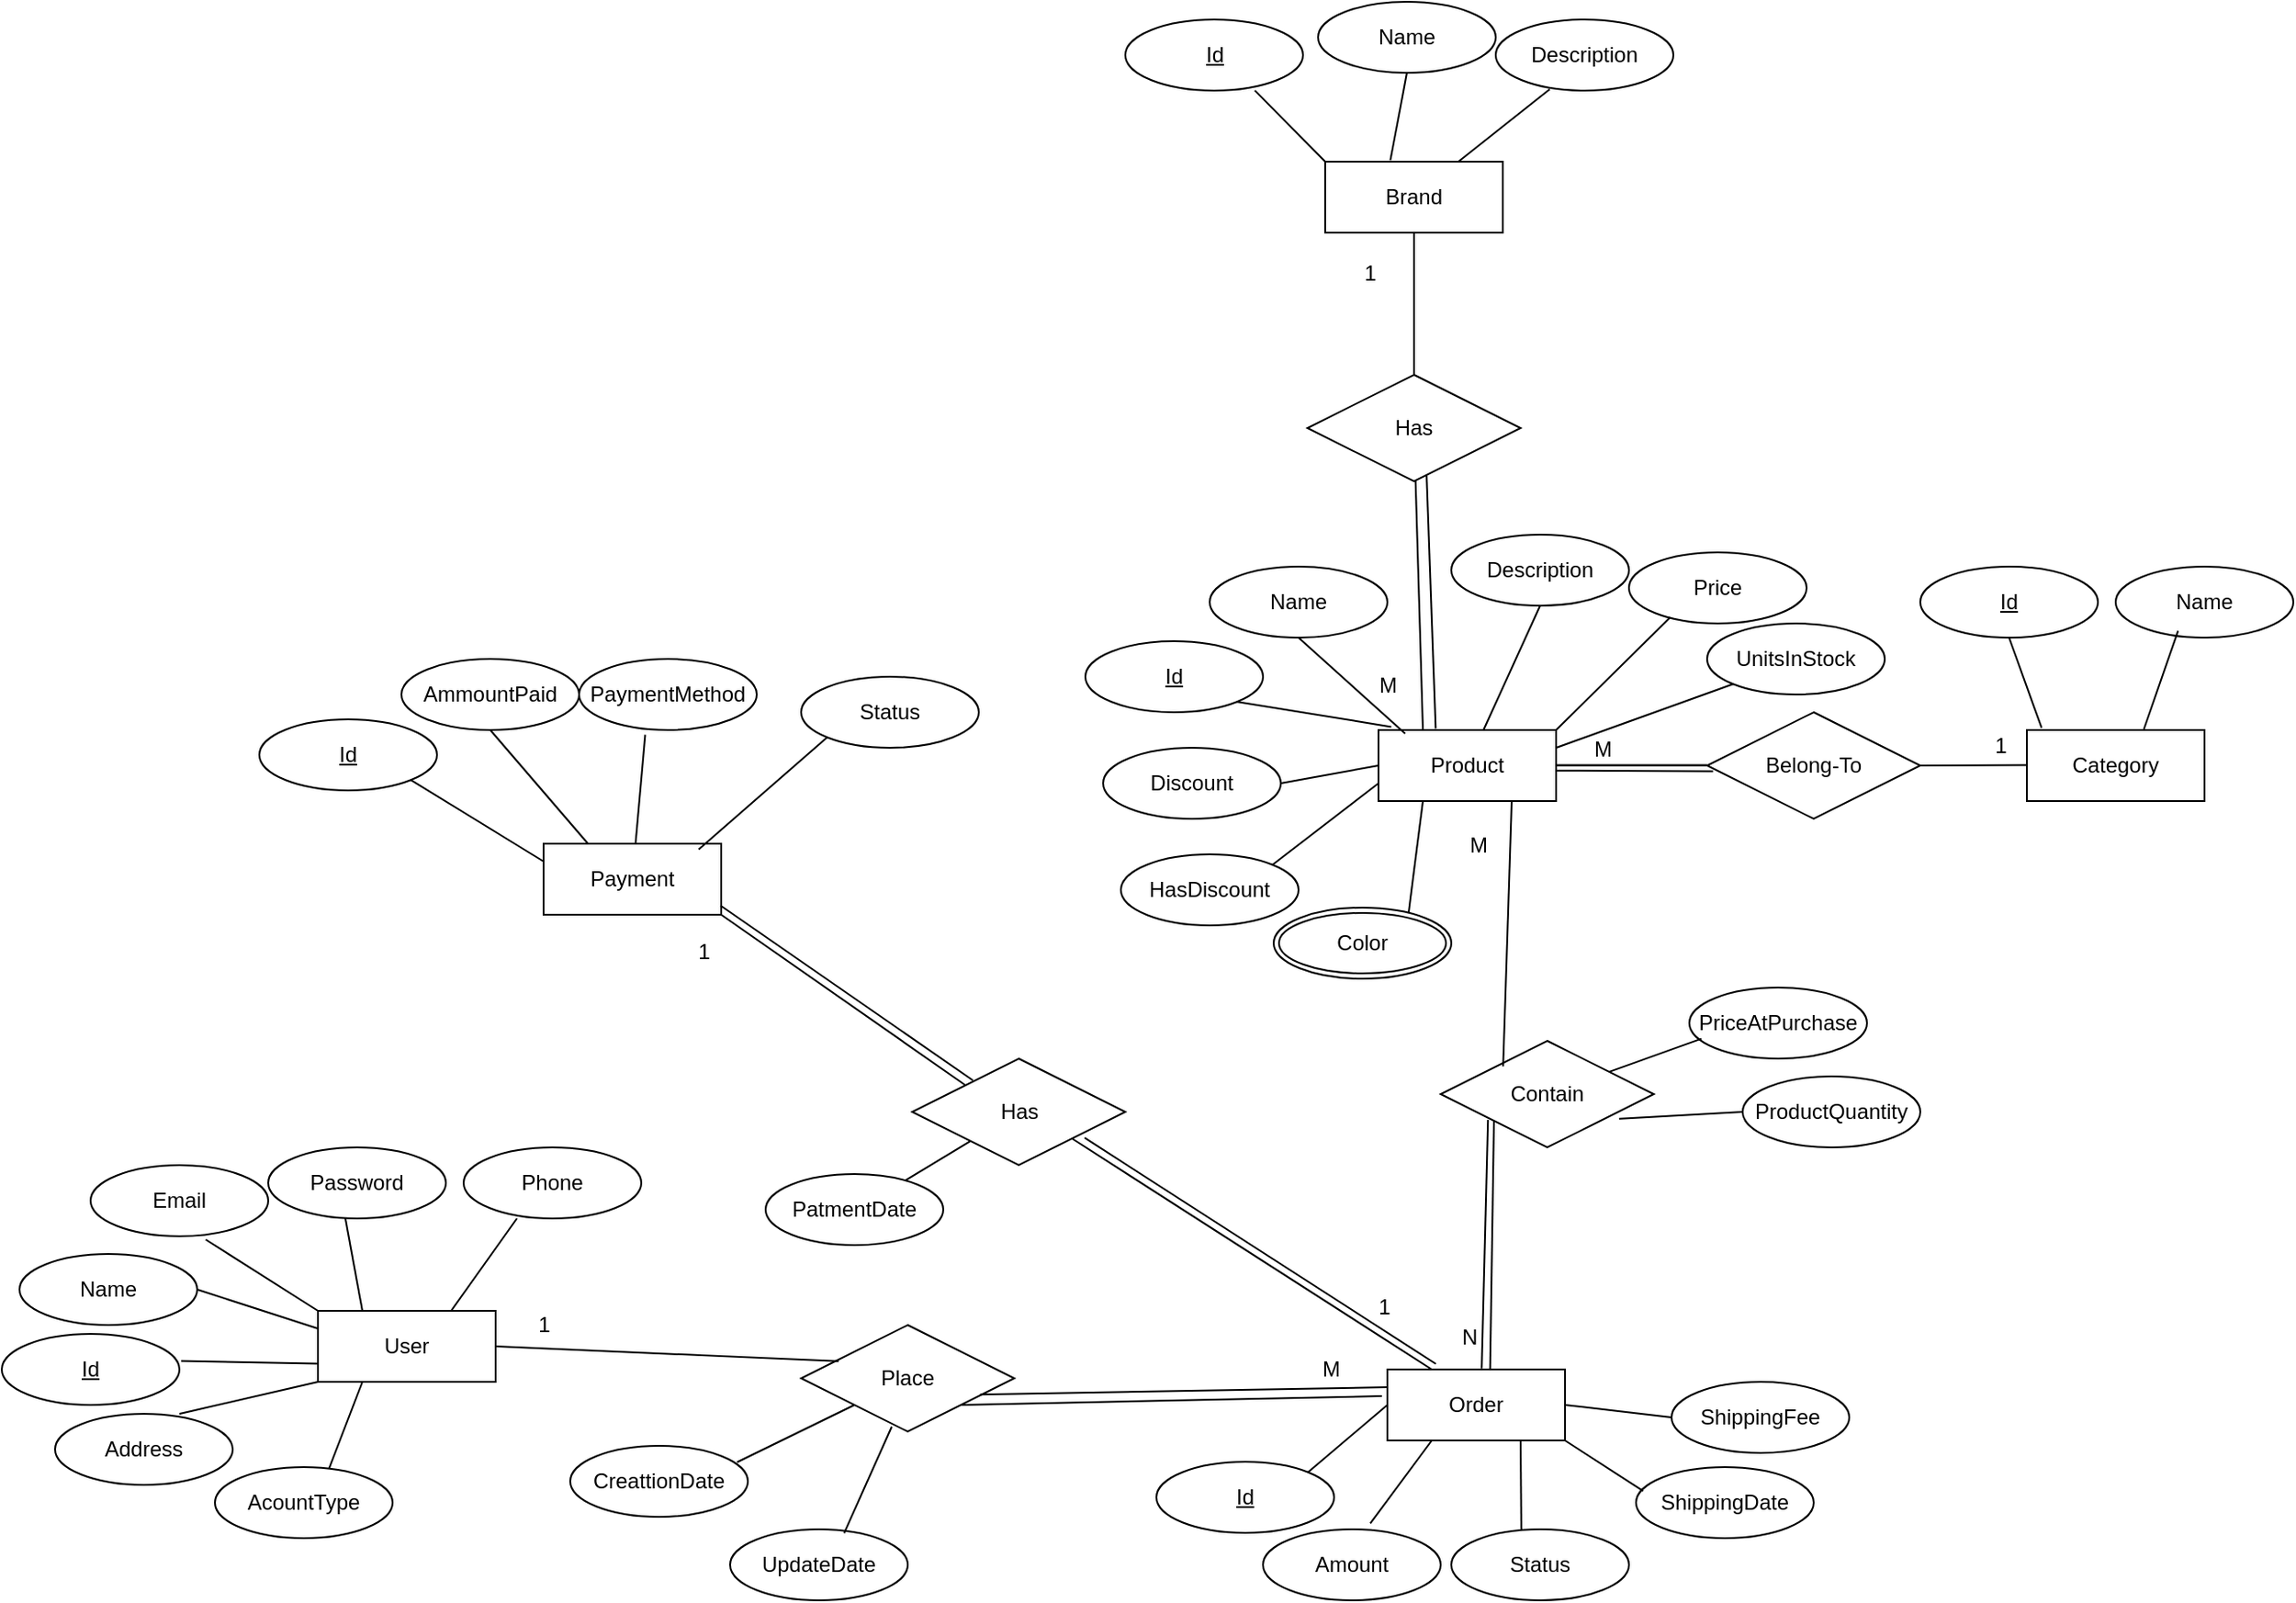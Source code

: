 <mxfile version="26.0.16" pages="2">
  <diagram name="ER Diagram" id="iEq-3BTUeOZkrWuqYAaE">
    <mxGraphModel dx="2759" dy="3329" grid="1" gridSize="10" guides="1" tooltips="1" connect="1" arrows="1" fold="1" page="1" pageScale="1" pageWidth="850" pageHeight="1100" math="0" shadow="0">
      <root>
        <mxCell id="0" />
        <mxCell id="1" parent="0" />
        <mxCell id="Fl8wgh6-w1vU4mEuAM_F-2" value="Product" style="whiteSpace=wrap;html=1;align=center;" parent="1" vertex="1">
          <mxGeometry x="405" y="-820" width="100" height="40" as="geometry" />
        </mxCell>
        <mxCell id="Fl8wgh6-w1vU4mEuAM_F-3" value="User" style="whiteSpace=wrap;html=1;align=center;" parent="1" vertex="1">
          <mxGeometry x="-192" y="-493" width="100" height="40" as="geometry" />
        </mxCell>
        <mxCell id="Fl8wgh6-w1vU4mEuAM_F-4" value="Order" style="whiteSpace=wrap;html=1;align=center;" parent="1" vertex="1">
          <mxGeometry x="410" y="-460" width="100" height="40" as="geometry" />
        </mxCell>
        <mxCell id="Fl8wgh6-w1vU4mEuAM_F-6" value="Category" style="whiteSpace=wrap;html=1;align=center;" parent="1" vertex="1">
          <mxGeometry x="770" y="-820" width="100" height="40" as="geometry" />
        </mxCell>
        <mxCell id="Fl8wgh6-w1vU4mEuAM_F-7" value="Id" style="ellipse;whiteSpace=wrap;html=1;align=center;fontStyle=4;" parent="1" vertex="1">
          <mxGeometry x="-370" y="-480" width="100" height="40" as="geometry" />
        </mxCell>
        <mxCell id="Fl8wgh6-w1vU4mEuAM_F-9" value="" style="endArrow=none;html=1;rounded=0;entryX=1;entryY=1;entryDx=0;entryDy=0;exitX=0.072;exitY=-0.045;exitDx=0;exitDy=0;exitPerimeter=0;" parent="1" source="Fl8wgh6-w1vU4mEuAM_F-2" target="Fl8wgh6-w1vU4mEuAM_F-25" edge="1">
          <mxGeometry relative="1" as="geometry">
            <mxPoint x="280" y="-805.8" as="sourcePoint" />
            <mxPoint x="325.1" y="-840.0" as="targetPoint" />
          </mxGeometry>
        </mxCell>
        <mxCell id="Fl8wgh6-w1vU4mEuAM_F-10" value="Name" style="ellipse;whiteSpace=wrap;html=1;align=center;" parent="1" vertex="1">
          <mxGeometry x="-360" y="-525" width="100" height="40" as="geometry" />
        </mxCell>
        <mxCell id="Fl8wgh6-w1vU4mEuAM_F-11" value="" style="endArrow=none;html=1;rounded=0;exitX=0.648;exitY=1.047;exitDx=0;exitDy=0;entryX=0;entryY=0;entryDx=0;entryDy=0;exitPerimeter=0;" parent="1" source="Fl8wgh6-w1vU4mEuAM_F-12" target="Fl8wgh6-w1vU4mEuAM_F-3" edge="1">
          <mxGeometry relative="1" as="geometry">
            <mxPoint x="-48.3" y="-513" as="sourcePoint" />
            <mxPoint x="-82" y="-472" as="targetPoint" />
          </mxGeometry>
        </mxCell>
        <mxCell id="Fl8wgh6-w1vU4mEuAM_F-12" value="Email" style="ellipse;whiteSpace=wrap;html=1;align=center;" parent="1" vertex="1">
          <mxGeometry x="-320" y="-575" width="100" height="40" as="geometry" />
        </mxCell>
        <mxCell id="Fl8wgh6-w1vU4mEuAM_F-13" value="" style="endArrow=none;html=1;rounded=0;exitX=1;exitY=0.5;exitDx=0;exitDy=0;entryX=0;entryY=0.25;entryDx=0;entryDy=0;" parent="1" source="Fl8wgh6-w1vU4mEuAM_F-10" target="Fl8wgh6-w1vU4mEuAM_F-3" edge="1">
          <mxGeometry relative="1" as="geometry">
            <mxPoint x="-72" y="-523.32" as="sourcePoint" />
            <mxPoint x="-132" y="-485.32" as="targetPoint" />
          </mxGeometry>
        </mxCell>
        <mxCell id="Fl8wgh6-w1vU4mEuAM_F-14" value="Password" style="ellipse;whiteSpace=wrap;html=1;align=center;" parent="1" vertex="1">
          <mxGeometry x="-220" y="-585" width="100" height="40" as="geometry" />
        </mxCell>
        <mxCell id="Fl8wgh6-w1vU4mEuAM_F-15" value="" style="endArrow=none;html=1;rounded=0;exitX=0.25;exitY=0;exitDx=0;exitDy=0;entryX=0.434;entryY=0.997;entryDx=0;entryDy=0;entryPerimeter=0;" parent="1" source="Fl8wgh6-w1vU4mEuAM_F-3" target="Fl8wgh6-w1vU4mEuAM_F-14" edge="1">
          <mxGeometry relative="1" as="geometry">
            <mxPoint x="-181.7" y="-484.88" as="sourcePoint" />
            <mxPoint x="-138.7" y="-512.88" as="targetPoint" />
          </mxGeometry>
        </mxCell>
        <mxCell id="Fl8wgh6-w1vU4mEuAM_F-19" value="Phone" style="ellipse;whiteSpace=wrap;html=1;align=center;" parent="1" vertex="1">
          <mxGeometry x="-110" y="-585" width="100" height="40" as="geometry" />
        </mxCell>
        <mxCell id="Fl8wgh6-w1vU4mEuAM_F-20" value="" style="endArrow=none;html=1;rounded=0;entryX=0.221;entryY=0.931;entryDx=0;entryDy=0;entryPerimeter=0;exitX=1.01;exitY=0.381;exitDx=0;exitDy=0;exitPerimeter=0;" parent="1" source="Fl8wgh6-w1vU4mEuAM_F-7" edge="1">
          <mxGeometry relative="1" as="geometry">
            <mxPoint x="-237.1" y="-429.24" as="sourcePoint" />
            <mxPoint x="-192.1" y="-463.24" as="targetPoint" />
          </mxGeometry>
        </mxCell>
        <mxCell id="Fl8wgh6-w1vU4mEuAM_F-21" value="Address" style="ellipse;whiteSpace=wrap;html=1;align=center;" parent="1" vertex="1">
          <mxGeometry x="-340" y="-435" width="100" height="40" as="geometry" />
        </mxCell>
        <mxCell id="Fl8wgh6-w1vU4mEuAM_F-22" value="" style="endArrow=none;html=1;rounded=0;entryX=0;entryY=1;entryDx=0;entryDy=0;exitX=0.7;exitY=0;exitDx=0;exitDy=0;exitPerimeter=0;" parent="1" source="Fl8wgh6-w1vU4mEuAM_F-21" target="Fl8wgh6-w1vU4mEuAM_F-3" edge="1">
          <mxGeometry relative="1" as="geometry">
            <mxPoint x="-232" y="-413.24" as="sourcePoint" />
            <mxPoint x="-183.1" y="-438.48" as="targetPoint" />
          </mxGeometry>
        </mxCell>
        <mxCell id="Fl8wgh6-w1vU4mEuAM_F-25" value="Id" style="ellipse;whiteSpace=wrap;html=1;align=center;fontStyle=4;" parent="1" vertex="1">
          <mxGeometry x="240" y="-870" width="100" height="40" as="geometry" />
        </mxCell>
        <mxCell id="Fl8wgh6-w1vU4mEuAM_F-26" value="" style="endArrow=none;html=1;rounded=0;entryX=0.25;entryY=1;entryDx=0;entryDy=0;exitX=0.627;exitY=0.121;exitDx=0;exitDy=0;exitPerimeter=0;" parent="1" source="rEzFjQPr3p31rgIZzdX1-20" target="Fl8wgh6-w1vU4mEuAM_F-3" edge="1">
          <mxGeometry relative="1" as="geometry">
            <mxPoint x="-144.6" y="-380.8" as="sourcePoint" />
            <mxPoint x="-122.0" y="-435.0" as="targetPoint" />
          </mxGeometry>
        </mxCell>
        <mxCell id="Fl8wgh6-w1vU4mEuAM_F-27" value="Name" style="ellipse;whiteSpace=wrap;html=1;align=center;" parent="1" vertex="1">
          <mxGeometry x="310" y="-912" width="100" height="40" as="geometry" />
        </mxCell>
        <mxCell id="Fl8wgh6-w1vU4mEuAM_F-28" value="" style="endArrow=none;html=1;rounded=0;entryX=0.5;entryY=1;entryDx=0;entryDy=0;" parent="1" source="Fl8wgh6-w1vU4mEuAM_F-2" target="Fl8wgh6-w1vU4mEuAM_F-30" edge="1">
          <mxGeometry relative="1" as="geometry">
            <mxPoint x="523.2" y="-834" as="sourcePoint" />
            <mxPoint x="480" y="-880" as="targetPoint" />
          </mxGeometry>
        </mxCell>
        <mxCell id="Fl8wgh6-w1vU4mEuAM_F-30" value="Description" style="ellipse;whiteSpace=wrap;html=1;align=center;" parent="1" vertex="1">
          <mxGeometry x="446" y="-930" width="100" height="40" as="geometry" />
        </mxCell>
        <mxCell id="Fl8wgh6-w1vU4mEuAM_F-31" value="Price" style="ellipse;whiteSpace=wrap;html=1;align=center;" parent="1" vertex="1">
          <mxGeometry x="546" y="-920" width="100" height="40" as="geometry" />
        </mxCell>
        <mxCell id="Fl8wgh6-w1vU4mEuAM_F-32" value="" style="endArrow=none;html=1;rounded=0;entryX=0.233;entryY=0.913;entryDx=0;entryDy=0;exitX=1;exitY=0;exitDx=0;exitDy=0;entryPerimeter=0;" parent="1" source="Fl8wgh6-w1vU4mEuAM_F-2" target="Fl8wgh6-w1vU4mEuAM_F-31" edge="1">
          <mxGeometry relative="1" as="geometry">
            <mxPoint x="510" y="-790" as="sourcePoint" />
            <mxPoint x="573" y="-843" as="targetPoint" />
          </mxGeometry>
        </mxCell>
        <mxCell id="Fl8wgh6-w1vU4mEuAM_F-33" value="UnitsInStock" style="ellipse;whiteSpace=wrap;html=1;align=center;" parent="1" vertex="1">
          <mxGeometry x="590" y="-880" width="100" height="40" as="geometry" />
        </mxCell>
        <mxCell id="Fl8wgh6-w1vU4mEuAM_F-34" value="" style="endArrow=none;html=1;rounded=0;entryX=0;entryY=1;entryDx=0;entryDy=0;exitX=1;exitY=0.25;exitDx=0;exitDy=0;" parent="1" source="Fl8wgh6-w1vU4mEuAM_F-2" target="Fl8wgh6-w1vU4mEuAM_F-33" edge="1">
          <mxGeometry relative="1" as="geometry">
            <mxPoint x="520" y="-780" as="sourcePoint" />
            <mxPoint x="605" y="-838" as="targetPoint" />
          </mxGeometry>
        </mxCell>
        <mxCell id="Fl8wgh6-w1vU4mEuAM_F-37" value="Id" style="ellipse;whiteSpace=wrap;html=1;align=center;fontStyle=4;" parent="1" vertex="1">
          <mxGeometry x="710" y="-912" width="100" height="40" as="geometry" />
        </mxCell>
        <mxCell id="Fl8wgh6-w1vU4mEuAM_F-38" value="" style="endArrow=none;html=1;rounded=0;entryX=0.5;entryY=1;entryDx=0;entryDy=0;exitX=0.083;exitY=-0.029;exitDx=0;exitDy=0;exitPerimeter=0;" parent="1" source="Fl8wgh6-w1vU4mEuAM_F-6" target="Fl8wgh6-w1vU4mEuAM_F-37" edge="1">
          <mxGeometry relative="1" as="geometry">
            <mxPoint x="745.85" y="-705.26" as="sourcePoint" />
            <mxPoint x="813.85" y="-778.26" as="targetPoint" />
          </mxGeometry>
        </mxCell>
        <mxCell id="Fl8wgh6-w1vU4mEuAM_F-39" value="Name" style="ellipse;whiteSpace=wrap;html=1;align=center;" parent="1" vertex="1">
          <mxGeometry x="820" y="-912" width="100" height="40" as="geometry" />
        </mxCell>
        <mxCell id="Fl8wgh6-w1vU4mEuAM_F-43" value="" style="endArrow=none;html=1;rounded=0;entryX=0.351;entryY=0.905;entryDx=0;entryDy=0;exitX=0.659;exitY=-0.013;exitDx=0;exitDy=0;exitPerimeter=0;entryPerimeter=0;" parent="1" source="Fl8wgh6-w1vU4mEuAM_F-6" target="Fl8wgh6-w1vU4mEuAM_F-39" edge="1">
          <mxGeometry relative="1" as="geometry">
            <mxPoint x="947" y="-791" as="sourcePoint" />
            <mxPoint x="940" y="-862" as="targetPoint" />
          </mxGeometry>
        </mxCell>
        <mxCell id="Fl8wgh6-w1vU4mEuAM_F-44" value="Id" style="ellipse;whiteSpace=wrap;html=1;align=center;fontStyle=4;" parent="1" vertex="1">
          <mxGeometry x="280" y="-408" width="100" height="40" as="geometry" />
        </mxCell>
        <mxCell id="Fl8wgh6-w1vU4mEuAM_F-45" value="" style="endArrow=none;html=1;rounded=0;exitX=0;exitY=0.5;exitDx=0;exitDy=0;entryX=1;entryY=0;entryDx=0;entryDy=0;" parent="1" source="Fl8wgh6-w1vU4mEuAM_F-4" target="Fl8wgh6-w1vU4mEuAM_F-44" edge="1">
          <mxGeometry relative="1" as="geometry">
            <mxPoint x="413" y="-440" as="sourcePoint" />
            <mxPoint x="355" y="-450" as="targetPoint" />
          </mxGeometry>
        </mxCell>
        <mxCell id="Fl8wgh6-w1vU4mEuAM_F-46" value="Amount" style="ellipse;whiteSpace=wrap;html=1;align=center;" parent="1" vertex="1">
          <mxGeometry x="340" y="-370" width="100" height="40" as="geometry" />
        </mxCell>
        <mxCell id="Fl8wgh6-w1vU4mEuAM_F-47" value="" style="endArrow=none;html=1;rounded=0;entryX=0.25;entryY=1;entryDx=0;entryDy=0;exitX=0.604;exitY=-0.084;exitDx=0;exitDy=0;exitPerimeter=0;" parent="1" source="Fl8wgh6-w1vU4mEuAM_F-46" target="Fl8wgh6-w1vU4mEuAM_F-4" edge="1">
          <mxGeometry relative="1" as="geometry">
            <mxPoint x="473.29" y="-390.2" as="sourcePoint" />
            <mxPoint x="396.29" y="-414.2" as="targetPoint" />
          </mxGeometry>
        </mxCell>
        <mxCell id="Fl8wgh6-w1vU4mEuAM_F-48" value="Status" style="ellipse;whiteSpace=wrap;html=1;align=center;" parent="1" vertex="1">
          <mxGeometry x="446" y="-370" width="100" height="40" as="geometry" />
        </mxCell>
        <mxCell id="Fl8wgh6-w1vU4mEuAM_F-49" value="" style="endArrow=none;html=1;rounded=0;entryX=0.75;entryY=1;entryDx=0;entryDy=0;exitX=0.394;exitY=0.003;exitDx=0;exitDy=0;exitPerimeter=0;" parent="1" source="Fl8wgh6-w1vU4mEuAM_F-48" target="Fl8wgh6-w1vU4mEuAM_F-4" edge="1">
          <mxGeometry relative="1" as="geometry">
            <mxPoint x="595.4" y="-390.32" as="sourcePoint" />
            <mxPoint x="545.4" y="-450.32" as="targetPoint" />
          </mxGeometry>
        </mxCell>
        <mxCell id="Fl8wgh6-w1vU4mEuAM_F-50" value="Creattion&lt;span style=&quot;background-color: transparent; color: light-dark(rgb(0, 0, 0), rgb(255, 255, 255));&quot;&gt;Date&lt;/span&gt;" style="ellipse;whiteSpace=wrap;html=1;align=center;" parent="1" vertex="1">
          <mxGeometry x="-50" y="-417" width="100" height="40" as="geometry" />
        </mxCell>
        <mxCell id="Fl8wgh6-w1vU4mEuAM_F-51" value="" style="endArrow=none;html=1;rounded=0;entryX=0;entryY=1;entryDx=0;entryDy=0;exitX=0.939;exitY=0.231;exitDx=0;exitDy=0;exitPerimeter=0;" parent="1" source="Fl8wgh6-w1vU4mEuAM_F-50" target="Fl8wgh6-w1vU4mEuAM_F-58" edge="1">
          <mxGeometry relative="1" as="geometry">
            <mxPoint x="464.6" y="-203.12" as="sourcePoint" />
            <mxPoint x="479.6" y="-251.12" as="targetPoint" />
          </mxGeometry>
        </mxCell>
        <mxCell id="Fl8wgh6-w1vU4mEuAM_F-52" value="&lt;span style=&quot;background-color: transparent; color: light-dark(rgb(0, 0, 0), rgb(255, 255, 255));&quot;&gt;UpdateDate&lt;/span&gt;" style="ellipse;whiteSpace=wrap;html=1;align=center;" parent="1" vertex="1">
          <mxGeometry x="40" y="-370" width="100" height="40" as="geometry" />
        </mxCell>
        <mxCell id="Fl8wgh6-w1vU4mEuAM_F-53" value="" style="endArrow=none;html=1;rounded=0;entryX=0.425;entryY=0.954;entryDx=0;entryDy=0;exitX=0.642;exitY=0.054;exitDx=0;exitDy=0;entryPerimeter=0;exitPerimeter=0;" parent="1" source="Fl8wgh6-w1vU4mEuAM_F-52" target="Fl8wgh6-w1vU4mEuAM_F-58" edge="1">
          <mxGeometry relative="1" as="geometry">
            <mxPoint x="441.4" y="-202.72" as="sourcePoint" />
            <mxPoint x="400.4" y="-262.72" as="targetPoint" />
          </mxGeometry>
        </mxCell>
        <mxCell id="Fl8wgh6-w1vU4mEuAM_F-54" value="PriceAtPurchase" style="ellipse;whiteSpace=wrap;html=1;align=center;" parent="1" vertex="1">
          <mxGeometry x="580" y="-675" width="100" height="40" as="geometry" />
        </mxCell>
        <mxCell id="Fl8wgh6-w1vU4mEuAM_F-55" value="ProductQuantity" style="ellipse;whiteSpace=wrap;html=1;align=center;" parent="1" vertex="1">
          <mxGeometry x="610" y="-625" width="100" height="40" as="geometry" />
        </mxCell>
        <mxCell id="Fl8wgh6-w1vU4mEuAM_F-56" value="" style="endArrow=none;html=1;rounded=0;entryX=0;entryY=0.5;entryDx=0;entryDy=0;exitX=0.837;exitY=0.732;exitDx=0;exitDy=0;exitPerimeter=0;" parent="1" source="Fl8wgh6-w1vU4mEuAM_F-68" target="Fl8wgh6-w1vU4mEuAM_F-55" edge="1">
          <mxGeometry relative="1" as="geometry">
            <mxPoint x="650" y="-583" as="sourcePoint" />
            <mxPoint x="730" y="70" as="targetPoint" />
          </mxGeometry>
        </mxCell>
        <mxCell id="Fl8wgh6-w1vU4mEuAM_F-57" value="" style="endArrow=none;html=1;rounded=0;entryX=0.068;entryY=0.72;entryDx=0;entryDy=0;entryPerimeter=0;" parent="1" source="Fl8wgh6-w1vU4mEuAM_F-68" target="Fl8wgh6-w1vU4mEuAM_F-54" edge="1">
          <mxGeometry relative="1" as="geometry">
            <mxPoint x="580" y="-10" as="sourcePoint" />
            <mxPoint x="680" y="-46" as="targetPoint" />
          </mxGeometry>
        </mxCell>
        <mxCell id="Fl8wgh6-w1vU4mEuAM_F-58" value="Place" style="shape=rhombus;perimeter=rhombusPerimeter;whiteSpace=wrap;html=1;align=center;" parent="1" vertex="1">
          <mxGeometry x="80" y="-485" width="120" height="60" as="geometry" />
        </mxCell>
        <mxCell id="Fl8wgh6-w1vU4mEuAM_F-59" value="" style="endArrow=none;html=1;rounded=0;exitX=0.176;exitY=0.34;exitDx=0;exitDy=0;entryX=1;entryY=0.5;entryDx=0;entryDy=0;exitPerimeter=0;" parent="1" source="Fl8wgh6-w1vU4mEuAM_F-58" target="Fl8wgh6-w1vU4mEuAM_F-3" edge="1">
          <mxGeometry relative="1" as="geometry">
            <mxPoint x="20.2" y="-445.96" as="sourcePoint" />
            <mxPoint x="-90" y="-455" as="targetPoint" />
          </mxGeometry>
        </mxCell>
        <mxCell id="Fl8wgh6-w1vU4mEuAM_F-60" value="" style="endArrow=none;html=1;rounded=0;entryX=1;entryY=1;entryDx=0;entryDy=0;exitX=-0.031;exitY=0.375;exitDx=0;exitDy=0;exitPerimeter=0;" parent="1" source="Fl8wgh6-w1vU4mEuAM_F-4" target="Fl8wgh6-w1vU4mEuAM_F-58" edge="1">
          <mxGeometry relative="1" as="geometry">
            <mxPoint x="384.2" y="-469.8" as="sourcePoint" />
            <mxPoint x="270.2" y="-559.8" as="targetPoint" />
          </mxGeometry>
        </mxCell>
        <mxCell id="Fl8wgh6-w1vU4mEuAM_F-61" value="1" style="text;html=1;align=center;verticalAlign=middle;resizable=0;points=[];autosize=1;strokeColor=none;fillColor=none;" parent="1" vertex="1">
          <mxGeometry x="-80" y="-500" width="30" height="30" as="geometry" />
        </mxCell>
        <mxCell id="Fl8wgh6-w1vU4mEuAM_F-62" value="M" style="text;html=1;align=center;verticalAlign=middle;resizable=0;points=[];autosize=1;strokeColor=none;fillColor=none;" parent="1" vertex="1">
          <mxGeometry x="362.5" y="-475" width="30" height="30" as="geometry" />
        </mxCell>
        <mxCell id="Fl8wgh6-w1vU4mEuAM_F-63" value="" style="endArrow=none;html=1;rounded=0;entryX=0.84;entryY=0.653;entryDx=0;entryDy=0;exitX=0;exitY=0.25;exitDx=0;exitDy=0;entryPerimeter=0;" parent="1" source="Fl8wgh6-w1vU4mEuAM_F-4" target="Fl8wgh6-w1vU4mEuAM_F-58" edge="1">
          <mxGeometry relative="1" as="geometry">
            <mxPoint x="410" y="-465" as="sourcePoint" />
            <mxPoint x="260" y="-570" as="targetPoint" />
          </mxGeometry>
        </mxCell>
        <mxCell id="Fl8wgh6-w1vU4mEuAM_F-68" value="Contain" style="shape=rhombus;perimeter=rhombusPerimeter;whiteSpace=wrap;html=1;align=center;" parent="1" vertex="1">
          <mxGeometry x="440" y="-645" width="120" height="60" as="geometry" />
        </mxCell>
        <mxCell id="Fl8wgh6-w1vU4mEuAM_F-69" value="" style="endArrow=none;html=1;rounded=0;entryX=0;entryY=1;entryDx=0;entryDy=0;exitX=1;exitY=0.25;exitDx=0;exitDy=0;" parent="1" target="Fl8wgh6-w1vU4mEuAM_F-68" edge="1">
          <mxGeometry relative="1" as="geometry">
            <mxPoint x="467.84" y="-460" as="sourcePoint" />
            <mxPoint x="456.84" y="-604.72" as="targetPoint" />
          </mxGeometry>
        </mxCell>
        <mxCell id="Fl8wgh6-w1vU4mEuAM_F-81" value="N" style="text;html=1;align=center;verticalAlign=middle;resizable=0;points=[];autosize=1;strokeColor=none;fillColor=none;" parent="1" vertex="1">
          <mxGeometry x="441" y="-493" width="30" height="30" as="geometry" />
        </mxCell>
        <mxCell id="Fl8wgh6-w1vU4mEuAM_F-82" value="Belong-To" style="shape=rhombus;perimeter=rhombusPerimeter;whiteSpace=wrap;html=1;align=center;" parent="1" vertex="1">
          <mxGeometry x="590" y="-830" width="120" height="60" as="geometry" />
        </mxCell>
        <mxCell id="Fl8wgh6-w1vU4mEuAM_F-83" value="" style="endArrow=none;html=1;rounded=0;entryX=1;entryY=0.5;entryDx=0;entryDy=0;exitX=0;exitY=0.5;exitDx=0;exitDy=0;" parent="1" source="Fl8wgh6-w1vU4mEuAM_F-82" target="Fl8wgh6-w1vU4mEuAM_F-2" edge="1">
          <mxGeometry relative="1" as="geometry">
            <mxPoint x="572" y="-757.34" as="sourcePoint" />
            <mxPoint x="510" y="-822.34" as="targetPoint" />
          </mxGeometry>
        </mxCell>
        <mxCell id="Fl8wgh6-w1vU4mEuAM_F-84" value="" style="endArrow=none;html=1;rounded=0;exitX=0;exitY=0.5;exitDx=0;exitDy=0;entryX=1;entryY=0.5;entryDx=0;entryDy=0;" parent="1" target="Fl8wgh6-w1vU4mEuAM_F-82" edge="1">
          <mxGeometry relative="1" as="geometry">
            <mxPoint x="770" y="-800.26" as="sourcePoint" />
            <mxPoint x="720" y="-800" as="targetPoint" />
          </mxGeometry>
        </mxCell>
        <mxCell id="Fl8wgh6-w1vU4mEuAM_F-85" value="" style="endArrow=none;html=1;rounded=0;entryX=1;entryY=0.5;entryDx=0;entryDy=0;exitX=0;exitY=0.5;exitDx=0;exitDy=0;" parent="1" edge="1">
          <mxGeometry relative="1" as="geometry">
            <mxPoint x="590" y="-800.26" as="sourcePoint" />
            <mxPoint x="505" y="-800.26" as="targetPoint" />
          </mxGeometry>
        </mxCell>
        <mxCell id="Fl8wgh6-w1vU4mEuAM_F-86" value="" style="endArrow=none;html=1;rounded=0;entryX=1;entryY=0.5;entryDx=0;entryDy=0;exitX=0.028;exitY=0.555;exitDx=0;exitDy=0;exitPerimeter=0;" parent="1" source="Fl8wgh6-w1vU4mEuAM_F-82" edge="1">
          <mxGeometry relative="1" as="geometry">
            <mxPoint x="590" y="-797.15" as="sourcePoint" />
            <mxPoint x="505" y="-797.15" as="targetPoint" />
          </mxGeometry>
        </mxCell>
        <mxCell id="Fl8wgh6-w1vU4mEuAM_F-87" value="1" style="text;html=1;align=center;verticalAlign=middle;resizable=0;points=[];autosize=1;strokeColor=none;fillColor=none;" parent="1" vertex="1">
          <mxGeometry x="740" y="-826" width="30" height="30" as="geometry" />
        </mxCell>
        <mxCell id="Fl8wgh6-w1vU4mEuAM_F-88" value="M" style="text;html=1;align=center;verticalAlign=middle;resizable=0;points=[];autosize=1;strokeColor=none;fillColor=none;" parent="1" vertex="1">
          <mxGeometry x="516" y="-824" width="30" height="30" as="geometry" />
        </mxCell>
        <mxCell id="rEzFjQPr3p31rgIZzdX1-1" value="Discount" style="ellipse;whiteSpace=wrap;html=1;align=center;" parent="1" vertex="1">
          <mxGeometry x="250" y="-810" width="100" height="40" as="geometry" />
        </mxCell>
        <mxCell id="rEzFjQPr3p31rgIZzdX1-2" value="HasDiscount" style="ellipse;whiteSpace=wrap;html=1;align=center;" parent="1" vertex="1">
          <mxGeometry x="260" y="-750" width="100" height="40" as="geometry" />
        </mxCell>
        <mxCell id="rEzFjQPr3p31rgIZzdX1-4" style="edgeStyle=orthogonalEdgeStyle;rounded=0;orthogonalLoop=1;jettySize=auto;html=1;exitX=0.5;exitY=1;exitDx=0;exitDy=0;" parent="1" edge="1">
          <mxGeometry relative="1" as="geometry">
            <mxPoint x="330" y="-690.0" as="sourcePoint" />
            <mxPoint x="330" y="-690.0" as="targetPoint" />
          </mxGeometry>
        </mxCell>
        <mxCell id="rEzFjQPr3p31rgIZzdX1-5" value="" style="endArrow=none;html=1;rounded=0;entryX=1;entryY=0.5;entryDx=0;entryDy=0;exitX=0;exitY=0.5;exitDx=0;exitDy=0;" parent="1" source="Fl8wgh6-w1vU4mEuAM_F-2" target="rEzFjQPr3p31rgIZzdX1-1" edge="1">
          <mxGeometry relative="1" as="geometry">
            <mxPoint x="404.64" y="-780.2" as="sourcePoint" />
            <mxPoint x="317.64" y="-816.2" as="targetPoint" />
          </mxGeometry>
        </mxCell>
        <mxCell id="rEzFjQPr3p31rgIZzdX1-6" value="" style="endArrow=none;html=1;rounded=0;entryX=1;entryY=0;entryDx=0;entryDy=0;exitX=0;exitY=0.75;exitDx=0;exitDy=0;" parent="1" source="Fl8wgh6-w1vU4mEuAM_F-2" target="rEzFjQPr3p31rgIZzdX1-2" edge="1">
          <mxGeometry relative="1" as="geometry">
            <mxPoint x="423.22" y="-734.14" as="sourcePoint" />
            <mxPoint x="336.22" y="-770.14" as="targetPoint" />
          </mxGeometry>
        </mxCell>
        <mxCell id="rEzFjQPr3p31rgIZzdX1-7" value="" style="endArrow=none;html=1;rounded=0;entryX=0.755;entryY=0.164;entryDx=0;entryDy=0;exitX=0.25;exitY=1;exitDx=0;exitDy=0;entryPerimeter=0;" parent="1" source="Fl8wgh6-w1vU4mEuAM_F-2" target="AzCA04fSjlwmM0BOK2ZX-1" edge="1">
          <mxGeometry relative="1" as="geometry">
            <mxPoint x="412.5" y="-760" as="sourcePoint" />
            <mxPoint x="344.9" y="-728.48" as="targetPoint" />
          </mxGeometry>
        </mxCell>
        <mxCell id="rEzFjQPr3p31rgIZzdX1-17" value="" style="endArrow=none;html=1;rounded=0;entryX=0.5;entryY=1;entryDx=0;entryDy=0;" parent="1" target="Fl8wgh6-w1vU4mEuAM_F-27" edge="1">
          <mxGeometry relative="1" as="geometry">
            <mxPoint x="420" y="-818" as="sourcePoint" />
            <mxPoint x="440" y="-890" as="targetPoint" />
          </mxGeometry>
        </mxCell>
        <mxCell id="rEzFjQPr3p31rgIZzdX1-20" value="AcountType" style="ellipse;whiteSpace=wrap;html=1;align=center;" parent="1" vertex="1">
          <mxGeometry x="-250" y="-405" width="100" height="40" as="geometry" />
        </mxCell>
        <mxCell id="rEzFjQPr3p31rgIZzdX1-21" value="" style="endArrow=none;html=1;rounded=0;entryX=0.25;entryY=1;entryDx=0;entryDy=0;exitX=0.75;exitY=0;exitDx=0;exitDy=0;" parent="1" source="Fl8wgh6-w1vU4mEuAM_F-3" edge="1">
          <mxGeometry relative="1" as="geometry">
            <mxPoint x="-57.6" y="-472.8" as="sourcePoint" />
            <mxPoint x="-80" y="-545" as="targetPoint" />
          </mxGeometry>
        </mxCell>
        <mxCell id="C_8oCMZCMFANRo7_URS4-1" value="" style="endArrow=none;html=1;rounded=0;entryX=0.75;entryY=1;entryDx=0;entryDy=0;exitX=0.293;exitY=0.24;exitDx=0;exitDy=0;exitPerimeter=0;" parent="1" source="Fl8wgh6-w1vU4mEuAM_F-68" target="Fl8wgh6-w1vU4mEuAM_F-2" edge="1">
          <mxGeometry relative="1" as="geometry">
            <mxPoint x="510" y="-610.28" as="sourcePoint" />
            <mxPoint x="585" y="-730.28" as="targetPoint" />
          </mxGeometry>
        </mxCell>
        <mxCell id="C_8oCMZCMFANRo7_URS4-2" value="M" style="text;html=1;align=center;verticalAlign=middle;resizable=0;points=[];autosize=1;strokeColor=none;fillColor=none;" parent="1" vertex="1">
          <mxGeometry x="446" y="-770" width="30" height="30" as="geometry" />
        </mxCell>
        <mxCell id="C_8oCMZCMFANRo7_URS4-3" value="" style="endArrow=none;html=1;rounded=0;entryX=0.222;entryY=0.742;entryDx=0;entryDy=0;entryPerimeter=0;exitX=0.531;exitY=-0.016;exitDx=0;exitDy=0;exitPerimeter=0;" parent="1" target="Fl8wgh6-w1vU4mEuAM_F-68" edge="1" source="Fl8wgh6-w1vU4mEuAM_F-4">
          <mxGeometry relative="1" as="geometry">
            <mxPoint x="460" y="-460" as="sourcePoint" />
            <mxPoint x="452" y="-608" as="targetPoint" />
          </mxGeometry>
        </mxCell>
        <mxCell id="Qrv3Nrg02NQAAlk__usZ-1" value="ShippingDate" style="ellipse;whiteSpace=wrap;html=1;align=center;" parent="1" vertex="1">
          <mxGeometry x="550" y="-405" width="100" height="40" as="geometry" />
        </mxCell>
        <mxCell id="Qrv3Nrg02NQAAlk__usZ-2" value="" style="endArrow=none;html=1;rounded=0;entryX=1;entryY=1;entryDx=0;entryDy=0;exitX=0.04;exitY=0.335;exitDx=0;exitDy=0;exitPerimeter=0;" parent="1" source="Qrv3Nrg02NQAAlk__usZ-1" target="Fl8wgh6-w1vU4mEuAM_F-4" edge="1">
          <mxGeometry relative="1" as="geometry">
            <mxPoint x="545" y="-375" as="sourcePoint" />
            <mxPoint x="545" y="-425" as="targetPoint" />
          </mxGeometry>
        </mxCell>
        <mxCell id="Qrv3Nrg02NQAAlk__usZ-3" value="ShippingFee" style="ellipse;whiteSpace=wrap;html=1;align=center;" parent="1" vertex="1">
          <mxGeometry x="570" y="-453" width="100" height="40" as="geometry" />
        </mxCell>
        <mxCell id="Qrv3Nrg02NQAAlk__usZ-4" value="" style="endArrow=none;html=1;rounded=0;entryX=1;entryY=0.5;entryDx=0;entryDy=0;exitX=0;exitY=0.5;exitDx=0;exitDy=0;" parent="1" source="Qrv3Nrg02NQAAlk__usZ-3" target="Fl8wgh6-w1vU4mEuAM_F-4" edge="1">
          <mxGeometry relative="1" as="geometry">
            <mxPoint x="560" y="-422" as="sourcePoint" />
            <mxPoint x="516" y="-450" as="targetPoint" />
          </mxGeometry>
        </mxCell>
        <mxCell id="AzCA04fSjlwmM0BOK2ZX-1" value="Color" style="ellipse;shape=doubleEllipse;margin=3;whiteSpace=wrap;html=1;align=center;" vertex="1" parent="1">
          <mxGeometry x="346" y="-720" width="100" height="40" as="geometry" />
        </mxCell>
        <mxCell id="12TxEAZQBqLM2lvEsHu1-2" value="Brand" style="whiteSpace=wrap;html=1;align=center;" vertex="1" parent="1">
          <mxGeometry x="375" y="-1140" width="100" height="40" as="geometry" />
        </mxCell>
        <mxCell id="12TxEAZQBqLM2lvEsHu1-4" value="Has" style="shape=rhombus;perimeter=rhombusPerimeter;whiteSpace=wrap;html=1;align=center;" vertex="1" parent="1">
          <mxGeometry x="365" y="-1020" width="120" height="60" as="geometry" />
        </mxCell>
        <mxCell id="12TxEAZQBqLM2lvEsHu1-5" value="" style="endArrow=none;html=1;rounded=0;exitX=0.25;exitY=0;exitDx=0;exitDy=0;" edge="1" parent="1" source="Fl8wgh6-w1vU4mEuAM_F-2" target="12TxEAZQBqLM2lvEsHu1-4">
          <mxGeometry relative="1" as="geometry">
            <mxPoint x="454.55" y="-900" as="sourcePoint" />
            <mxPoint x="454.55" y="-970" as="targetPoint" />
          </mxGeometry>
        </mxCell>
        <mxCell id="12TxEAZQBqLM2lvEsHu1-6" value="" style="endArrow=none;html=1;rounded=0;exitX=0.5;exitY=0;exitDx=0;exitDy=0;entryX=0.5;entryY=1;entryDx=0;entryDy=0;" edge="1" parent="1" source="12TxEAZQBqLM2lvEsHu1-4" target="12TxEAZQBqLM2lvEsHu1-2">
          <mxGeometry relative="1" as="geometry">
            <mxPoint x="511" y="-970" as="sourcePoint" />
            <mxPoint x="511" y="-1110" as="targetPoint" />
          </mxGeometry>
        </mxCell>
        <mxCell id="12TxEAZQBqLM2lvEsHu1-8" value="1" style="text;html=1;align=center;verticalAlign=middle;resizable=0;points=[];autosize=1;strokeColor=none;fillColor=none;" vertex="1" parent="1">
          <mxGeometry x="385" y="-1092" width="30" height="30" as="geometry" />
        </mxCell>
        <mxCell id="12TxEAZQBqLM2lvEsHu1-9" value="M" style="text;html=1;align=center;verticalAlign=middle;resizable=0;points=[];autosize=1;strokeColor=none;fillColor=none;" vertex="1" parent="1">
          <mxGeometry x="395" y="-860" width="30" height="30" as="geometry" />
        </mxCell>
        <mxCell id="4sbg-K6a9MbaDyN_sdZT-1" value="" style="endArrow=none;html=1;rounded=0;exitX=0.322;exitY=-0.02;exitDx=0;exitDy=0;entryX=0.559;entryY=0.944;entryDx=0;entryDy=0;entryPerimeter=0;exitPerimeter=0;" edge="1" parent="1" source="Fl8wgh6-w1vU4mEuAM_F-2" target="12TxEAZQBqLM2lvEsHu1-4">
          <mxGeometry relative="1" as="geometry">
            <mxPoint x="440" y="-824" as="sourcePoint" />
            <mxPoint x="436" y="-964" as="targetPoint" />
          </mxGeometry>
        </mxCell>
        <mxCell id="9ECxiL15EJnPclMyRz_S-1" value="Id" style="ellipse;whiteSpace=wrap;html=1;align=center;fontStyle=4;" vertex="1" parent="1">
          <mxGeometry x="262.5" y="-1220" width="100" height="40" as="geometry" />
        </mxCell>
        <mxCell id="9ECxiL15EJnPclMyRz_S-3" value="Name" style="ellipse;whiteSpace=wrap;html=1;align=center;" vertex="1" parent="1">
          <mxGeometry x="371" y="-1230" width="100" height="40" as="geometry" />
        </mxCell>
        <mxCell id="9ECxiL15EJnPclMyRz_S-6" value="Description" style="ellipse;whiteSpace=wrap;html=1;align=center;" vertex="1" parent="1">
          <mxGeometry x="471" y="-1220" width="100" height="40" as="geometry" />
        </mxCell>
        <mxCell id="9ECxiL15EJnPclMyRz_S-7" value="" style="endArrow=none;html=1;rounded=0;exitX=0.75;exitY=0;exitDx=0;exitDy=0;entryX=0.304;entryY=0.982;entryDx=0;entryDy=0;entryPerimeter=0;" edge="1" parent="1" source="12TxEAZQBqLM2lvEsHu1-2" target="9ECxiL15EJnPclMyRz_S-6">
          <mxGeometry relative="1" as="geometry">
            <mxPoint x="625" y="-1110" as="sourcePoint" />
            <mxPoint x="560" y="-1160" as="targetPoint" />
          </mxGeometry>
        </mxCell>
        <mxCell id="9ECxiL15EJnPclMyRz_S-8" value="" style="endArrow=none;html=1;rounded=0;exitX=0.367;exitY=-0.02;exitDx=0;exitDy=0;entryX=0.5;entryY=1;entryDx=0;entryDy=0;exitPerimeter=0;" edge="1" parent="1" source="12TxEAZQBqLM2lvEsHu1-2" target="9ECxiL15EJnPclMyRz_S-3">
          <mxGeometry relative="1" as="geometry">
            <mxPoint x="440" y="-1140" as="sourcePoint" />
            <mxPoint x="375" y="-1190" as="targetPoint" />
          </mxGeometry>
        </mxCell>
        <mxCell id="9ECxiL15EJnPclMyRz_S-9" value="" style="endArrow=none;html=1;rounded=0;exitX=0;exitY=0;exitDx=0;exitDy=0;entryX=0.729;entryY=0.998;entryDx=0;entryDy=0;entryPerimeter=0;" edge="1" parent="1" source="12TxEAZQBqLM2lvEsHu1-2" target="9ECxiL15EJnPclMyRz_S-1">
          <mxGeometry relative="1" as="geometry">
            <mxPoint x="282.1" y="-1100.28" as="sourcePoint" />
            <mxPoint x="350.1" y="-1160.28" as="targetPoint" />
          </mxGeometry>
        </mxCell>
        <mxCell id="9ECxiL15EJnPclMyRz_S-10" value="Payment" style="whiteSpace=wrap;html=1;align=center;" vertex="1" parent="1">
          <mxGeometry x="-65" y="-756" width="100" height="40" as="geometry" />
        </mxCell>
        <mxCell id="9ECxiL15EJnPclMyRz_S-11" value="Id" style="ellipse;whiteSpace=wrap;html=1;align=center;fontStyle=4;" vertex="1" parent="1">
          <mxGeometry x="-225" y="-826" width="100" height="40" as="geometry" />
        </mxCell>
        <mxCell id="9ECxiL15EJnPclMyRz_S-13" value="AmmountPaid" style="ellipse;whiteSpace=wrap;html=1;align=center;" vertex="1" parent="1">
          <mxGeometry x="-145" y="-860" width="100" height="40" as="geometry" />
        </mxCell>
        <mxCell id="9ECxiL15EJnPclMyRz_S-14" value="PaymentMethod" style="ellipse;whiteSpace=wrap;html=1;align=center;" vertex="1" parent="1">
          <mxGeometry x="-45" y="-860" width="100" height="40" as="geometry" />
        </mxCell>
        <mxCell id="9ECxiL15EJnPclMyRz_S-17" value="" style="endArrow=none;html=1;rounded=0;exitX=0;exitY=0.25;exitDx=0;exitDy=0;entryX=1;entryY=1;entryDx=0;entryDy=0;" edge="1" parent="1" source="9ECxiL15EJnPclMyRz_S-10" target="9ECxiL15EJnPclMyRz_S-11">
          <mxGeometry relative="1" as="geometry">
            <mxPoint x="-57.12" y="-702" as="sourcePoint" />
            <mxPoint x="-250.12" y="-710" as="targetPoint" />
          </mxGeometry>
        </mxCell>
        <mxCell id="9ECxiL15EJnPclMyRz_S-18" value="" style="endArrow=none;html=1;rounded=0;exitX=0.25;exitY=0;exitDx=0;exitDy=0;entryX=0.5;entryY=1;entryDx=0;entryDy=0;" edge="1" parent="1" source="9ECxiL15EJnPclMyRz_S-10" target="9ECxiL15EJnPclMyRz_S-13">
          <mxGeometry relative="1" as="geometry">
            <mxPoint x="-15" y="-760.24" as="sourcePoint" />
            <mxPoint x="-110" y="-820.24" as="targetPoint" />
          </mxGeometry>
        </mxCell>
        <mxCell id="9ECxiL15EJnPclMyRz_S-19" value="" style="endArrow=none;html=1;rounded=0;entryX=0.372;entryY=1.067;entryDx=0;entryDy=0;entryPerimeter=0;" edge="1" parent="1" source="9ECxiL15EJnPclMyRz_S-10" target="9ECxiL15EJnPclMyRz_S-14">
          <mxGeometry relative="1" as="geometry">
            <mxPoint x="85" y="-756" as="sourcePoint" />
            <mxPoint x="-10" y="-816" as="targetPoint" />
          </mxGeometry>
        </mxCell>
        <mxCell id="9ECxiL15EJnPclMyRz_S-22" value="Status" style="ellipse;whiteSpace=wrap;html=1;align=center;" vertex="1" parent="1">
          <mxGeometry x="80" y="-850" width="100" height="40" as="geometry" />
        </mxCell>
        <mxCell id="9ECxiL15EJnPclMyRz_S-23" value="" style="endArrow=none;html=1;rounded=0;entryX=0;entryY=1;entryDx=0;entryDy=0;exitX=0.873;exitY=0.082;exitDx=0;exitDy=0;exitPerimeter=0;" edge="1" parent="1" source="9ECxiL15EJnPclMyRz_S-10" target="9ECxiL15EJnPclMyRz_S-22">
          <mxGeometry relative="1" as="geometry">
            <mxPoint x="20" y="-760" as="sourcePoint" />
            <mxPoint x="125.12" y="-760" as="targetPoint" />
          </mxGeometry>
        </mxCell>
        <mxCell id="9ECxiL15EJnPclMyRz_S-24" value="Has" style="shape=rhombus;perimeter=rhombusPerimeter;whiteSpace=wrap;html=1;align=center;" vertex="1" parent="1">
          <mxGeometry x="142.5" y="-635" width="120" height="60" as="geometry" />
        </mxCell>
        <mxCell id="9ECxiL15EJnPclMyRz_S-25" value="" style="endArrow=none;html=1;rounded=0;entryX=1;entryY=1;entryDx=0;entryDy=0;exitX=0;exitY=0;exitDx=0;exitDy=0;" edge="1" parent="1" source="9ECxiL15EJnPclMyRz_S-24" target="9ECxiL15EJnPclMyRz_S-10">
          <mxGeometry relative="1" as="geometry">
            <mxPoint x="93.42" y="-580.7" as="sourcePoint" />
            <mxPoint x="48.42" y="-729.7" as="targetPoint" />
          </mxGeometry>
        </mxCell>
        <mxCell id="9ECxiL15EJnPclMyRz_S-26" value="" style="endArrow=none;html=1;rounded=0;entryX=1;entryY=1;entryDx=0;entryDy=0;exitX=0.25;exitY=0;exitDx=0;exitDy=0;" edge="1" parent="1" source="Fl8wgh6-w1vU4mEuAM_F-4" target="9ECxiL15EJnPclMyRz_S-24">
          <mxGeometry relative="1" as="geometry">
            <mxPoint x="375" y="-494" as="sourcePoint" />
            <mxPoint x="224" y="-605" as="targetPoint" />
          </mxGeometry>
        </mxCell>
        <mxCell id="9ECxiL15EJnPclMyRz_S-27" value="" style="endArrow=none;html=1;rounded=0;entryX=0.809;entryY=0.743;entryDx=0;entryDy=0;exitX=0.273;exitY=-0.078;exitDx=0;exitDy=0;exitPerimeter=0;entryPerimeter=0;" edge="1" parent="1" source="Fl8wgh6-w1vU4mEuAM_F-4" target="9ECxiL15EJnPclMyRz_S-24">
          <mxGeometry relative="1" as="geometry">
            <mxPoint x="433.5" y="-469.52" as="sourcePoint" />
            <mxPoint x="240.5" y="-596.52" as="targetPoint" />
          </mxGeometry>
        </mxCell>
        <mxCell id="9ECxiL15EJnPclMyRz_S-28" value="" style="endArrow=none;html=1;rounded=0;entryX=0.995;entryY=0.869;entryDx=0;entryDy=0;exitX=0.285;exitY=0.204;exitDx=0;exitDy=0;entryPerimeter=0;exitPerimeter=0;" edge="1" parent="1" source="9ECxiL15EJnPclMyRz_S-24" target="9ECxiL15EJnPclMyRz_S-10">
          <mxGeometry relative="1" as="geometry">
            <mxPoint x="178" y="-624" as="sourcePoint" />
            <mxPoint x="40" y="-720" as="targetPoint" />
          </mxGeometry>
        </mxCell>
        <mxCell id="9ECxiL15EJnPclMyRz_S-29" value="1" style="text;html=1;align=center;verticalAlign=middle;resizable=0;points=[];autosize=1;strokeColor=none;fillColor=none;" vertex="1" parent="1">
          <mxGeometry x="392.5" y="-510" width="30" height="30" as="geometry" />
        </mxCell>
        <mxCell id="9ECxiL15EJnPclMyRz_S-30" value="PatmentDate" style="ellipse;whiteSpace=wrap;html=1;align=center;" vertex="1" parent="1">
          <mxGeometry x="60" y="-570" width="100" height="40" as="geometry" />
        </mxCell>
        <mxCell id="9ECxiL15EJnPclMyRz_S-31" value="" style="endArrow=none;html=1;rounded=0;exitX=0.785;exitY=0.091;exitDx=0;exitDy=0;exitPerimeter=0;" edge="1" parent="1" source="9ECxiL15EJnPclMyRz_S-30" target="9ECxiL15EJnPclMyRz_S-24">
          <mxGeometry relative="1" as="geometry">
            <mxPoint x="10" y="-600.07" as="sourcePoint" />
            <mxPoint x="115" y="-630.07" as="targetPoint" />
          </mxGeometry>
        </mxCell>
        <mxCell id="9ECxiL15EJnPclMyRz_S-33" value="1" style="text;html=1;align=center;verticalAlign=middle;resizable=0;points=[];autosize=1;strokeColor=none;fillColor=none;" vertex="1" parent="1">
          <mxGeometry x="10" y="-710" width="30" height="30" as="geometry" />
        </mxCell>
      </root>
    </mxGraphModel>
  </diagram>
  <diagram id="fWli8IsFqbnRkzavFFfp" name="Relational Schema">
    <mxGraphModel dx="1750" dy="1035" grid="1" gridSize="10" guides="1" tooltips="1" connect="1" arrows="1" fold="1" page="1" pageScale="1" pageWidth="850" pageHeight="1100" math="0" shadow="0">
      <root>
        <mxCell id="0" />
        <mxCell id="1" parent="0" />
        <mxCell id="PnS3_9tSfcJmIM3trs_2-1" value="User" style="shape=table;startSize=30;container=1;collapsible=1;childLayout=tableLayout;fixedRows=1;rowLines=0;fontStyle=1;align=center;resizeLast=1;html=1;" parent="1" vertex="1">
          <mxGeometry x="130" y="80" width="180" height="240" as="geometry" />
        </mxCell>
        <mxCell id="PnS3_9tSfcJmIM3trs_2-2" value="" style="shape=tableRow;horizontal=0;startSize=0;swimlaneHead=0;swimlaneBody=0;fillColor=none;collapsible=0;dropTarget=0;points=[[0,0.5],[1,0.5]];portConstraint=eastwest;top=0;left=0;right=0;bottom=1;" parent="PnS3_9tSfcJmIM3trs_2-1" vertex="1">
          <mxGeometry y="30" width="180" height="30" as="geometry" />
        </mxCell>
        <mxCell id="PnS3_9tSfcJmIM3trs_2-3" value="PK" style="shape=partialRectangle;connectable=0;fillColor=none;top=0;left=0;bottom=0;right=0;fontStyle=1;overflow=hidden;whiteSpace=wrap;html=1;" parent="PnS3_9tSfcJmIM3trs_2-2" vertex="1">
          <mxGeometry width="30" height="30" as="geometry">
            <mxRectangle width="30" height="30" as="alternateBounds" />
          </mxGeometry>
        </mxCell>
        <mxCell id="PnS3_9tSfcJmIM3trs_2-4" value="ID" style="shape=partialRectangle;connectable=0;fillColor=none;top=0;left=0;bottom=0;right=0;align=left;spacingLeft=6;fontStyle=5;overflow=hidden;whiteSpace=wrap;html=1;" parent="PnS3_9tSfcJmIM3trs_2-2" vertex="1">
          <mxGeometry x="30" width="150" height="30" as="geometry">
            <mxRectangle width="150" height="30" as="alternateBounds" />
          </mxGeometry>
        </mxCell>
        <mxCell id="PnS3_9tSfcJmIM3trs_2-5" value="" style="shape=tableRow;horizontal=0;startSize=0;swimlaneHead=0;swimlaneBody=0;fillColor=none;collapsible=0;dropTarget=0;points=[[0,0.5],[1,0.5]];portConstraint=eastwest;top=0;left=0;right=0;bottom=0;" parent="PnS3_9tSfcJmIM3trs_2-1" vertex="1">
          <mxGeometry y="60" width="180" height="30" as="geometry" />
        </mxCell>
        <mxCell id="PnS3_9tSfcJmIM3trs_2-6" value="" style="shape=partialRectangle;connectable=0;fillColor=none;top=0;left=0;bottom=0;right=0;editable=1;overflow=hidden;whiteSpace=wrap;html=1;" parent="PnS3_9tSfcJmIM3trs_2-5" vertex="1">
          <mxGeometry width="30" height="30" as="geometry">
            <mxRectangle width="30" height="30" as="alternateBounds" />
          </mxGeometry>
        </mxCell>
        <mxCell id="PnS3_9tSfcJmIM3trs_2-7" value="Name" style="shape=partialRectangle;connectable=0;fillColor=none;top=0;left=0;bottom=0;right=0;align=left;spacingLeft=6;overflow=hidden;whiteSpace=wrap;html=1;" parent="PnS3_9tSfcJmIM3trs_2-5" vertex="1">
          <mxGeometry x="30" width="150" height="30" as="geometry">
            <mxRectangle width="150" height="30" as="alternateBounds" />
          </mxGeometry>
        </mxCell>
        <mxCell id="PnS3_9tSfcJmIM3trs_2-8" value="" style="shape=tableRow;horizontal=0;startSize=0;swimlaneHead=0;swimlaneBody=0;fillColor=none;collapsible=0;dropTarget=0;points=[[0,0.5],[1,0.5]];portConstraint=eastwest;top=0;left=0;right=0;bottom=0;" parent="PnS3_9tSfcJmIM3trs_2-1" vertex="1">
          <mxGeometry y="90" width="180" height="30" as="geometry" />
        </mxCell>
        <mxCell id="PnS3_9tSfcJmIM3trs_2-9" value="" style="shape=partialRectangle;connectable=0;fillColor=none;top=0;left=0;bottom=0;right=0;editable=1;overflow=hidden;whiteSpace=wrap;html=1;" parent="PnS3_9tSfcJmIM3trs_2-8" vertex="1">
          <mxGeometry width="30" height="30" as="geometry">
            <mxRectangle width="30" height="30" as="alternateBounds" />
          </mxGeometry>
        </mxCell>
        <mxCell id="PnS3_9tSfcJmIM3trs_2-10" value="Email" style="shape=partialRectangle;connectable=0;fillColor=none;top=0;left=0;bottom=0;right=0;align=left;spacingLeft=6;overflow=hidden;whiteSpace=wrap;html=1;" parent="PnS3_9tSfcJmIM3trs_2-8" vertex="1">
          <mxGeometry x="30" width="150" height="30" as="geometry">
            <mxRectangle width="150" height="30" as="alternateBounds" />
          </mxGeometry>
        </mxCell>
        <mxCell id="PnS3_9tSfcJmIM3trs_2-11" value="" style="shape=tableRow;horizontal=0;startSize=0;swimlaneHead=0;swimlaneBody=0;fillColor=none;collapsible=0;dropTarget=0;points=[[0,0.5],[1,0.5]];portConstraint=eastwest;top=0;left=0;right=0;bottom=0;" parent="PnS3_9tSfcJmIM3trs_2-1" vertex="1">
          <mxGeometry y="120" width="180" height="30" as="geometry" />
        </mxCell>
        <mxCell id="PnS3_9tSfcJmIM3trs_2-12" value="" style="shape=partialRectangle;connectable=0;fillColor=none;top=0;left=0;bottom=0;right=0;editable=1;overflow=hidden;whiteSpace=wrap;html=1;" parent="PnS3_9tSfcJmIM3trs_2-11" vertex="1">
          <mxGeometry width="30" height="30" as="geometry">
            <mxRectangle width="30" height="30" as="alternateBounds" />
          </mxGeometry>
        </mxCell>
        <mxCell id="PnS3_9tSfcJmIM3trs_2-13" value="Password" style="shape=partialRectangle;connectable=0;fillColor=none;top=0;left=0;bottom=0;right=0;align=left;spacingLeft=6;overflow=hidden;whiteSpace=wrap;html=1;" parent="PnS3_9tSfcJmIM3trs_2-11" vertex="1">
          <mxGeometry x="30" width="150" height="30" as="geometry">
            <mxRectangle width="150" height="30" as="alternateBounds" />
          </mxGeometry>
        </mxCell>
        <mxCell id="yi_Yexmqdc4H_DpwjOmm-1" value="" style="shape=tableRow;horizontal=0;startSize=0;swimlaneHead=0;swimlaneBody=0;fillColor=none;collapsible=0;dropTarget=0;points=[[0,0.5],[1,0.5]];portConstraint=eastwest;top=0;left=0;right=0;bottom=0;" parent="PnS3_9tSfcJmIM3trs_2-1" vertex="1">
          <mxGeometry y="150" width="180" height="30" as="geometry" />
        </mxCell>
        <mxCell id="yi_Yexmqdc4H_DpwjOmm-2" value="" style="shape=partialRectangle;connectable=0;fillColor=none;top=0;left=0;bottom=0;right=0;editable=1;overflow=hidden;whiteSpace=wrap;html=1;" parent="yi_Yexmqdc4H_DpwjOmm-1" vertex="1">
          <mxGeometry width="30" height="30" as="geometry">
            <mxRectangle width="30" height="30" as="alternateBounds" />
          </mxGeometry>
        </mxCell>
        <mxCell id="yi_Yexmqdc4H_DpwjOmm-3" value="Address" style="shape=partialRectangle;connectable=0;fillColor=none;top=0;left=0;bottom=0;right=0;align=left;spacingLeft=6;overflow=hidden;whiteSpace=wrap;html=1;" parent="yi_Yexmqdc4H_DpwjOmm-1" vertex="1">
          <mxGeometry x="30" width="150" height="30" as="geometry">
            <mxRectangle width="150" height="30" as="alternateBounds" />
          </mxGeometry>
        </mxCell>
        <mxCell id="_hAfEMXbzLU0OHn5FJXj-1" value="" style="shape=tableRow;horizontal=0;startSize=0;swimlaneHead=0;swimlaneBody=0;fillColor=none;collapsible=0;dropTarget=0;points=[[0,0.5],[1,0.5]];portConstraint=eastwest;top=0;left=0;right=0;bottom=0;" parent="PnS3_9tSfcJmIM3trs_2-1" vertex="1">
          <mxGeometry y="180" width="180" height="30" as="geometry" />
        </mxCell>
        <mxCell id="_hAfEMXbzLU0OHn5FJXj-2" value="" style="shape=partialRectangle;connectable=0;fillColor=none;top=0;left=0;bottom=0;right=0;editable=1;overflow=hidden;whiteSpace=wrap;html=1;" parent="_hAfEMXbzLU0OHn5FJXj-1" vertex="1">
          <mxGeometry width="30" height="30" as="geometry">
            <mxRectangle width="30" height="30" as="alternateBounds" />
          </mxGeometry>
        </mxCell>
        <mxCell id="_hAfEMXbzLU0OHn5FJXj-3" value="Phone" style="shape=partialRectangle;connectable=0;fillColor=none;top=0;left=0;bottom=0;right=0;align=left;spacingLeft=6;overflow=hidden;whiteSpace=wrap;html=1;" parent="_hAfEMXbzLU0OHn5FJXj-1" vertex="1">
          <mxGeometry x="30" width="150" height="30" as="geometry">
            <mxRectangle width="150" height="30" as="alternateBounds" />
          </mxGeometry>
        </mxCell>
        <mxCell id="H1x3hiDTMB4RMei3-Epo-1" value="" style="shape=tableRow;horizontal=0;startSize=0;swimlaneHead=0;swimlaneBody=0;fillColor=none;collapsible=0;dropTarget=0;points=[[0,0.5],[1,0.5]];portConstraint=eastwest;top=0;left=0;right=0;bottom=0;" parent="PnS3_9tSfcJmIM3trs_2-1" vertex="1">
          <mxGeometry y="210" width="180" height="30" as="geometry" />
        </mxCell>
        <mxCell id="H1x3hiDTMB4RMei3-Epo-2" value="" style="shape=partialRectangle;connectable=0;fillColor=none;top=0;left=0;bottom=0;right=0;editable=1;overflow=hidden;whiteSpace=wrap;html=1;" parent="H1x3hiDTMB4RMei3-Epo-1" vertex="1">
          <mxGeometry width="30" height="30" as="geometry">
            <mxRectangle width="30" height="30" as="alternateBounds" />
          </mxGeometry>
        </mxCell>
        <mxCell id="H1x3hiDTMB4RMei3-Epo-3" value="AccountType" style="shape=partialRectangle;connectable=0;fillColor=none;top=0;left=0;bottom=0;right=0;align=left;spacingLeft=6;overflow=hidden;whiteSpace=wrap;html=1;" parent="H1x3hiDTMB4RMei3-Epo-1" vertex="1">
          <mxGeometry x="30" width="150" height="30" as="geometry">
            <mxRectangle width="150" height="30" as="alternateBounds" />
          </mxGeometry>
        </mxCell>
        <mxCell id="2ee6D_jXwpwEKhK5w4Ow-1" value="Order" style="shape=table;startSize=30;container=1;collapsible=1;childLayout=tableLayout;fixedRows=1;rowLines=0;fontStyle=1;align=center;resizeLast=1;html=1;" parent="1" vertex="1">
          <mxGeometry x="460" y="80" width="180" height="330" as="geometry" />
        </mxCell>
        <mxCell id="2ee6D_jXwpwEKhK5w4Ow-2" value="" style="shape=tableRow;horizontal=0;startSize=0;swimlaneHead=0;swimlaneBody=0;fillColor=none;collapsible=0;dropTarget=0;points=[[0,0.5],[1,0.5]];portConstraint=eastwest;top=0;left=0;right=0;bottom=1;" parent="2ee6D_jXwpwEKhK5w4Ow-1" vertex="1">
          <mxGeometry y="30" width="180" height="30" as="geometry" />
        </mxCell>
        <mxCell id="2ee6D_jXwpwEKhK5w4Ow-3" value="PK" style="shape=partialRectangle;connectable=0;fillColor=none;top=0;left=0;bottom=0;right=0;fontStyle=1;overflow=hidden;whiteSpace=wrap;html=1;" parent="2ee6D_jXwpwEKhK5w4Ow-2" vertex="1">
          <mxGeometry width="30" height="30" as="geometry">
            <mxRectangle width="30" height="30" as="alternateBounds" />
          </mxGeometry>
        </mxCell>
        <mxCell id="2ee6D_jXwpwEKhK5w4Ow-4" value="ID" style="shape=partialRectangle;connectable=0;fillColor=none;top=0;left=0;bottom=0;right=0;align=left;spacingLeft=6;fontStyle=5;overflow=hidden;whiteSpace=wrap;html=1;" parent="2ee6D_jXwpwEKhK5w4Ow-2" vertex="1">
          <mxGeometry x="30" width="150" height="30" as="geometry">
            <mxRectangle width="150" height="30" as="alternateBounds" />
          </mxGeometry>
        </mxCell>
        <mxCell id="2ee6D_jXwpwEKhK5w4Ow-5" value="" style="shape=tableRow;horizontal=0;startSize=0;swimlaneHead=0;swimlaneBody=0;fillColor=none;collapsible=0;dropTarget=0;points=[[0,0.5],[1,0.5]];portConstraint=eastwest;top=0;left=0;right=0;bottom=0;" parent="2ee6D_jXwpwEKhK5w4Ow-1" vertex="1">
          <mxGeometry y="60" width="180" height="30" as="geometry" />
        </mxCell>
        <mxCell id="2ee6D_jXwpwEKhK5w4Ow-6" value="" style="shape=partialRectangle;connectable=0;fillColor=none;top=0;left=0;bottom=0;right=0;editable=1;overflow=hidden;whiteSpace=wrap;html=1;" parent="2ee6D_jXwpwEKhK5w4Ow-5" vertex="1">
          <mxGeometry width="30" height="30" as="geometry">
            <mxRectangle width="30" height="30" as="alternateBounds" />
          </mxGeometry>
        </mxCell>
        <mxCell id="2ee6D_jXwpwEKhK5w4Ow-7" value="Amount" style="shape=partialRectangle;connectable=0;fillColor=none;top=0;left=0;bottom=0;right=0;align=left;spacingLeft=6;overflow=hidden;whiteSpace=wrap;html=1;" parent="2ee6D_jXwpwEKhK5w4Ow-5" vertex="1">
          <mxGeometry x="30" width="150" height="30" as="geometry">
            <mxRectangle width="150" height="30" as="alternateBounds" />
          </mxGeometry>
        </mxCell>
        <mxCell id="2ee6D_jXwpwEKhK5w4Ow-8" value="" style="shape=tableRow;horizontal=0;startSize=0;swimlaneHead=0;swimlaneBody=0;fillColor=none;collapsible=0;dropTarget=0;points=[[0,0.5],[1,0.5]];portConstraint=eastwest;top=0;left=0;right=0;bottom=0;" parent="2ee6D_jXwpwEKhK5w4Ow-1" vertex="1">
          <mxGeometry y="90" width="180" height="30" as="geometry" />
        </mxCell>
        <mxCell id="2ee6D_jXwpwEKhK5w4Ow-9" value="" style="shape=partialRectangle;connectable=0;fillColor=none;top=0;left=0;bottom=0;right=0;editable=1;overflow=hidden;whiteSpace=wrap;html=1;" parent="2ee6D_jXwpwEKhK5w4Ow-8" vertex="1">
          <mxGeometry width="30" height="30" as="geometry">
            <mxRectangle width="30" height="30" as="alternateBounds" />
          </mxGeometry>
        </mxCell>
        <mxCell id="2ee6D_jXwpwEKhK5w4Ow-10" value="Status" style="shape=partialRectangle;connectable=0;fillColor=none;top=0;left=0;bottom=0;right=0;align=left;spacingLeft=6;overflow=hidden;whiteSpace=wrap;html=1;" parent="2ee6D_jXwpwEKhK5w4Ow-8" vertex="1">
          <mxGeometry x="30" width="150" height="30" as="geometry">
            <mxRectangle width="150" height="30" as="alternateBounds" />
          </mxGeometry>
        </mxCell>
        <mxCell id="WKrxnbairZsMJTkmYDIB-1" value="" style="shape=tableRow;horizontal=0;startSize=0;swimlaneHead=0;swimlaneBody=0;fillColor=none;collapsible=0;dropTarget=0;points=[[0,0.5],[1,0.5]];portConstraint=eastwest;top=0;left=0;right=0;bottom=0;" parent="2ee6D_jXwpwEKhK5w4Ow-1" vertex="1">
          <mxGeometry y="120" width="180" height="30" as="geometry" />
        </mxCell>
        <mxCell id="WKrxnbairZsMJTkmYDIB-2" value="" style="shape=partialRectangle;connectable=0;fillColor=none;top=0;left=0;bottom=0;right=0;editable=1;overflow=hidden;whiteSpace=wrap;html=1;" parent="WKrxnbairZsMJTkmYDIB-1" vertex="1">
          <mxGeometry width="30" height="30" as="geometry">
            <mxRectangle width="30" height="30" as="alternateBounds" />
          </mxGeometry>
        </mxCell>
        <mxCell id="WKrxnbairZsMJTkmYDIB-3" value="&lt;i&gt;CreationDate&lt;/i&gt;" style="shape=partialRectangle;connectable=0;fillColor=none;top=0;left=0;bottom=0;right=0;align=left;spacingLeft=6;overflow=hidden;whiteSpace=wrap;html=1;" parent="WKrxnbairZsMJTkmYDIB-1" vertex="1">
          <mxGeometry x="30" width="150" height="30" as="geometry">
            <mxRectangle width="150" height="30" as="alternateBounds" />
          </mxGeometry>
        </mxCell>
        <mxCell id="3TXQc94TFfiZ9i8eixxK-30" value="" style="shape=tableRow;horizontal=0;startSize=0;swimlaneHead=0;swimlaneBody=0;fillColor=none;collapsible=0;dropTarget=0;points=[[0,0.5],[1,0.5]];portConstraint=eastwest;top=0;left=0;right=0;bottom=0;" parent="2ee6D_jXwpwEKhK5w4Ow-1" vertex="1">
          <mxGeometry y="150" width="180" height="30" as="geometry" />
        </mxCell>
        <mxCell id="3TXQc94TFfiZ9i8eixxK-31" value="" style="shape=partialRectangle;connectable=0;fillColor=none;top=0;left=0;bottom=0;right=0;editable=1;overflow=hidden;whiteSpace=wrap;html=1;" parent="3TXQc94TFfiZ9i8eixxK-30" vertex="1">
          <mxGeometry width="30" height="30" as="geometry">
            <mxRectangle width="30" height="30" as="alternateBounds" />
          </mxGeometry>
        </mxCell>
        <mxCell id="3TXQc94TFfiZ9i8eixxK-32" value="&lt;i&gt;UpdateDate&lt;/i&gt;" style="shape=partialRectangle;connectable=0;fillColor=none;top=0;left=0;bottom=0;right=0;align=left;spacingLeft=6;overflow=hidden;whiteSpace=wrap;html=1;" parent="3TXQc94TFfiZ9i8eixxK-30" vertex="1">
          <mxGeometry x="30" width="150" height="30" as="geometry">
            <mxRectangle width="150" height="30" as="alternateBounds" />
          </mxGeometry>
        </mxCell>
        <mxCell id="7-hzM5oVvFSxxmpgiV0O-1" value="" style="shape=tableRow;horizontal=0;startSize=0;swimlaneHead=0;swimlaneBody=0;fillColor=none;collapsible=0;dropTarget=0;points=[[0,0.5],[1,0.5]];portConstraint=eastwest;top=0;left=0;right=0;bottom=0;" parent="2ee6D_jXwpwEKhK5w4Ow-1" vertex="1">
          <mxGeometry y="180" width="180" height="30" as="geometry" />
        </mxCell>
        <mxCell id="7-hzM5oVvFSxxmpgiV0O-2" value="" style="shape=partialRectangle;connectable=0;fillColor=none;top=0;left=0;bottom=0;right=0;editable=1;overflow=hidden;whiteSpace=wrap;html=1;" parent="7-hzM5oVvFSxxmpgiV0O-1" vertex="1">
          <mxGeometry width="30" height="30" as="geometry">
            <mxRectangle width="30" height="30" as="alternateBounds" />
          </mxGeometry>
        </mxCell>
        <mxCell id="7-hzM5oVvFSxxmpgiV0O-3" value="ShippingDate" style="shape=partialRectangle;connectable=0;fillColor=none;top=0;left=0;bottom=0;right=0;align=left;spacingLeft=6;overflow=hidden;whiteSpace=wrap;html=1;" parent="7-hzM5oVvFSxxmpgiV0O-1" vertex="1">
          <mxGeometry x="30" width="150" height="30" as="geometry">
            <mxRectangle width="150" height="30" as="alternateBounds" />
          </mxGeometry>
        </mxCell>
        <mxCell id="7-hzM5oVvFSxxmpgiV0O-4" value="" style="shape=tableRow;horizontal=0;startSize=0;swimlaneHead=0;swimlaneBody=0;fillColor=none;collapsible=0;dropTarget=0;points=[[0,0.5],[1,0.5]];portConstraint=eastwest;top=0;left=0;right=0;bottom=0;" parent="2ee6D_jXwpwEKhK5w4Ow-1" vertex="1">
          <mxGeometry y="210" width="180" height="30" as="geometry" />
        </mxCell>
        <mxCell id="7-hzM5oVvFSxxmpgiV0O-5" value="" style="shape=partialRectangle;connectable=0;fillColor=none;top=0;left=0;bottom=0;right=0;editable=1;overflow=hidden;whiteSpace=wrap;html=1;" parent="7-hzM5oVvFSxxmpgiV0O-4" vertex="1">
          <mxGeometry width="30" height="30" as="geometry">
            <mxRectangle width="30" height="30" as="alternateBounds" />
          </mxGeometry>
        </mxCell>
        <mxCell id="7-hzM5oVvFSxxmpgiV0O-6" value="ShippingFee" style="shape=partialRectangle;connectable=0;fillColor=none;top=0;left=0;bottom=0;right=0;align=left;spacingLeft=6;overflow=hidden;whiteSpace=wrap;html=1;" parent="7-hzM5oVvFSxxmpgiV0O-4" vertex="1">
          <mxGeometry x="30" width="150" height="30" as="geometry">
            <mxRectangle width="150" height="30" as="alternateBounds" />
          </mxGeometry>
        </mxCell>
        <mxCell id="3TXQc94TFfiZ9i8eixxK-52" value="" style="shape=tableRow;horizontal=0;startSize=0;swimlaneHead=0;swimlaneBody=0;fillColor=none;collapsible=0;dropTarget=0;points=[[0,0.5],[1,0.5]];portConstraint=eastwest;top=0;left=0;right=0;bottom=0;" parent="2ee6D_jXwpwEKhK5w4Ow-1" vertex="1">
          <mxGeometry y="240" width="180" height="30" as="geometry" />
        </mxCell>
        <mxCell id="3TXQc94TFfiZ9i8eixxK-53" value="&lt;b&gt;FK&lt;/b&gt;" style="shape=partialRectangle;connectable=0;fillColor=none;top=0;left=0;bottom=0;right=0;editable=1;overflow=hidden;whiteSpace=wrap;html=1;" parent="3TXQc94TFfiZ9i8eixxK-52" vertex="1">
          <mxGeometry width="30" height="30" as="geometry">
            <mxRectangle width="30" height="30" as="alternateBounds" />
          </mxGeometry>
        </mxCell>
        <mxCell id="3TXQc94TFfiZ9i8eixxK-54" value="&lt;i&gt;UserId&lt;/i&gt;" style="shape=partialRectangle;connectable=0;fillColor=none;top=0;left=0;bottom=0;right=0;align=left;spacingLeft=6;overflow=hidden;whiteSpace=wrap;html=1;" parent="3TXQc94TFfiZ9i8eixxK-52" vertex="1">
          <mxGeometry x="30" width="150" height="30" as="geometry">
            <mxRectangle width="150" height="30" as="alternateBounds" />
          </mxGeometry>
        </mxCell>
        <mxCell id="7-hzM5oVvFSxxmpgiV0O-7" value="" style="shape=tableRow;horizontal=0;startSize=0;swimlaneHead=0;swimlaneBody=0;fillColor=none;collapsible=0;dropTarget=0;points=[[0,0.5],[1,0.5]];portConstraint=eastwest;top=0;left=0;right=0;bottom=0;" parent="2ee6D_jXwpwEKhK5w4Ow-1" vertex="1">
          <mxGeometry y="270" width="180" height="30" as="geometry" />
        </mxCell>
        <mxCell id="7-hzM5oVvFSxxmpgiV0O-8" value="&lt;b&gt;N&lt;/b&gt;" style="shape=partialRectangle;connectable=0;fillColor=none;top=0;left=0;bottom=0;right=0;editable=1;overflow=hidden;whiteSpace=wrap;html=1;" parent="7-hzM5oVvFSxxmpgiV0O-7" vertex="1">
          <mxGeometry width="30" height="30" as="geometry">
            <mxRectangle width="30" height="30" as="alternateBounds" />
          </mxGeometry>
        </mxCell>
        <mxCell id="7-hzM5oVvFSxxmpgiV0O-9" value="&lt;font style=&quot;color: rgb(153, 153, 255);&quot;&gt;User&lt;/font&gt;" style="shape=partialRectangle;connectable=0;fillColor=none;top=0;left=0;bottom=0;right=0;align=left;spacingLeft=6;overflow=hidden;whiteSpace=wrap;html=1;" parent="7-hzM5oVvFSxxmpgiV0O-7" vertex="1">
          <mxGeometry x="30" width="150" height="30" as="geometry">
            <mxRectangle width="150" height="30" as="alternateBounds" />
          </mxGeometry>
        </mxCell>
        <mxCell id="oTkE2LoS7B3wDLiNLpWx-2" value="" style="shape=tableRow;horizontal=0;startSize=0;swimlaneHead=0;swimlaneBody=0;fillColor=none;collapsible=0;dropTarget=0;points=[[0,0.5],[1,0.5]];portConstraint=eastwest;top=0;left=0;right=0;bottom=0;" parent="2ee6D_jXwpwEKhK5w4Ow-1" vertex="1">
          <mxGeometry y="300" width="180" height="30" as="geometry" />
        </mxCell>
        <mxCell id="oTkE2LoS7B3wDLiNLpWx-3" value="&lt;b&gt;N&lt;/b&gt;" style="shape=partialRectangle;connectable=0;fillColor=none;top=0;left=0;bottom=0;right=0;editable=1;overflow=hidden;whiteSpace=wrap;html=1;" parent="oTkE2LoS7B3wDLiNLpWx-2" vertex="1">
          <mxGeometry width="30" height="30" as="geometry">
            <mxRectangle width="30" height="30" as="alternateBounds" />
          </mxGeometry>
        </mxCell>
        <mxCell id="oTkE2LoS7B3wDLiNLpWx-4" value="&lt;font style=&quot;color: rgb(153, 153, 255);&quot;&gt;Payment&lt;/font&gt;" style="shape=partialRectangle;connectable=0;fillColor=none;top=0;left=0;bottom=0;right=0;align=left;spacingLeft=6;overflow=hidden;whiteSpace=wrap;html=1;" parent="oTkE2LoS7B3wDLiNLpWx-2" vertex="1">
          <mxGeometry x="30" width="150" height="30" as="geometry">
            <mxRectangle width="150" height="30" as="alternateBounds" />
          </mxGeometry>
        </mxCell>
        <mxCell id="4U4OpnXmxgGwjBFbEaca-1" value="Product" style="shape=table;startSize=30;container=1;collapsible=1;childLayout=tableLayout;fixedRows=1;rowLines=0;fontStyle=1;align=center;resizeLast=1;html=1;" parent="1" vertex="1">
          <mxGeometry x="1010" y="60" width="180" height="450" as="geometry" />
        </mxCell>
        <mxCell id="4U4OpnXmxgGwjBFbEaca-2" value="" style="shape=tableRow;horizontal=0;startSize=0;swimlaneHead=0;swimlaneBody=0;fillColor=none;collapsible=0;dropTarget=0;points=[[0,0.5],[1,0.5]];portConstraint=eastwest;top=0;left=0;right=0;bottom=1;" parent="4U4OpnXmxgGwjBFbEaca-1" vertex="1">
          <mxGeometry y="30" width="180" height="30" as="geometry" />
        </mxCell>
        <mxCell id="4U4OpnXmxgGwjBFbEaca-3" value="PK" style="shape=partialRectangle;connectable=0;fillColor=none;top=0;left=0;bottom=0;right=0;fontStyle=1;overflow=hidden;whiteSpace=wrap;html=1;" parent="4U4OpnXmxgGwjBFbEaca-2" vertex="1">
          <mxGeometry width="30" height="30" as="geometry">
            <mxRectangle width="30" height="30" as="alternateBounds" />
          </mxGeometry>
        </mxCell>
        <mxCell id="4U4OpnXmxgGwjBFbEaca-4" value="ID" style="shape=partialRectangle;connectable=0;fillColor=none;top=0;left=0;bottom=0;right=0;align=left;spacingLeft=6;fontStyle=5;overflow=hidden;whiteSpace=wrap;html=1;" parent="4U4OpnXmxgGwjBFbEaca-2" vertex="1">
          <mxGeometry x="30" width="150" height="30" as="geometry">
            <mxRectangle width="150" height="30" as="alternateBounds" />
          </mxGeometry>
        </mxCell>
        <mxCell id="4U4OpnXmxgGwjBFbEaca-5" value="" style="shape=tableRow;horizontal=0;startSize=0;swimlaneHead=0;swimlaneBody=0;fillColor=none;collapsible=0;dropTarget=0;points=[[0,0.5],[1,0.5]];portConstraint=eastwest;top=0;left=0;right=0;bottom=0;" parent="4U4OpnXmxgGwjBFbEaca-1" vertex="1">
          <mxGeometry y="60" width="180" height="30" as="geometry" />
        </mxCell>
        <mxCell id="4U4OpnXmxgGwjBFbEaca-6" value="" style="shape=partialRectangle;connectable=0;fillColor=none;top=0;left=0;bottom=0;right=0;editable=1;overflow=hidden;whiteSpace=wrap;html=1;" parent="4U4OpnXmxgGwjBFbEaca-5" vertex="1">
          <mxGeometry width="30" height="30" as="geometry">
            <mxRectangle width="30" height="30" as="alternateBounds" />
          </mxGeometry>
        </mxCell>
        <mxCell id="4U4OpnXmxgGwjBFbEaca-7" value="Name" style="shape=partialRectangle;connectable=0;fillColor=none;top=0;left=0;bottom=0;right=0;align=left;spacingLeft=6;overflow=hidden;whiteSpace=wrap;html=1;" parent="4U4OpnXmxgGwjBFbEaca-5" vertex="1">
          <mxGeometry x="30" width="150" height="30" as="geometry">
            <mxRectangle width="150" height="30" as="alternateBounds" />
          </mxGeometry>
        </mxCell>
        <mxCell id="4U4OpnXmxgGwjBFbEaca-8" value="" style="shape=tableRow;horizontal=0;startSize=0;swimlaneHead=0;swimlaneBody=0;fillColor=none;collapsible=0;dropTarget=0;points=[[0,0.5],[1,0.5]];portConstraint=eastwest;top=0;left=0;right=0;bottom=0;" parent="4U4OpnXmxgGwjBFbEaca-1" vertex="1">
          <mxGeometry y="90" width="180" height="30" as="geometry" />
        </mxCell>
        <mxCell id="4U4OpnXmxgGwjBFbEaca-9" value="" style="shape=partialRectangle;connectable=0;fillColor=none;top=0;left=0;bottom=0;right=0;editable=1;overflow=hidden;whiteSpace=wrap;html=1;" parent="4U4OpnXmxgGwjBFbEaca-8" vertex="1">
          <mxGeometry width="30" height="30" as="geometry">
            <mxRectangle width="30" height="30" as="alternateBounds" />
          </mxGeometry>
        </mxCell>
        <mxCell id="4U4OpnXmxgGwjBFbEaca-10" value="Description" style="shape=partialRectangle;connectable=0;fillColor=none;top=0;left=0;bottom=0;right=0;align=left;spacingLeft=6;overflow=hidden;whiteSpace=wrap;html=1;" parent="4U4OpnXmxgGwjBFbEaca-8" vertex="1">
          <mxGeometry x="30" width="150" height="30" as="geometry">
            <mxRectangle width="150" height="30" as="alternateBounds" />
          </mxGeometry>
        </mxCell>
        <mxCell id="4U4OpnXmxgGwjBFbEaca-17" value="" style="shape=tableRow;horizontal=0;startSize=0;swimlaneHead=0;swimlaneBody=0;fillColor=none;collapsible=0;dropTarget=0;points=[[0,0.5],[1,0.5]];portConstraint=eastwest;top=0;left=0;right=0;bottom=0;" parent="4U4OpnXmxgGwjBFbEaca-1" vertex="1">
          <mxGeometry y="120" width="180" height="30" as="geometry" />
        </mxCell>
        <mxCell id="4U4OpnXmxgGwjBFbEaca-18" value="" style="shape=partialRectangle;connectable=0;fillColor=none;top=0;left=0;bottom=0;right=0;editable=1;overflow=hidden;whiteSpace=wrap;html=1;" parent="4U4OpnXmxgGwjBFbEaca-17" vertex="1">
          <mxGeometry width="30" height="30" as="geometry">
            <mxRectangle width="30" height="30" as="alternateBounds" />
          </mxGeometry>
        </mxCell>
        <mxCell id="4U4OpnXmxgGwjBFbEaca-19" value="Price" style="shape=partialRectangle;connectable=0;fillColor=none;top=0;left=0;bottom=0;right=0;align=left;spacingLeft=6;overflow=hidden;whiteSpace=wrap;html=1;" parent="4U4OpnXmxgGwjBFbEaca-17" vertex="1">
          <mxGeometry x="30" width="150" height="30" as="geometry">
            <mxRectangle width="150" height="30" as="alternateBounds" />
          </mxGeometry>
        </mxCell>
        <mxCell id="4U4OpnXmxgGwjBFbEaca-20" value="" style="shape=tableRow;horizontal=0;startSize=0;swimlaneHead=0;swimlaneBody=0;fillColor=none;collapsible=0;dropTarget=0;points=[[0,0.5],[1,0.5]];portConstraint=eastwest;top=0;left=0;right=0;bottom=0;" parent="4U4OpnXmxgGwjBFbEaca-1" vertex="1">
          <mxGeometry y="150" width="180" height="30" as="geometry" />
        </mxCell>
        <mxCell id="4U4OpnXmxgGwjBFbEaca-21" value="" style="shape=partialRectangle;connectable=0;fillColor=none;top=0;left=0;bottom=0;right=0;editable=1;overflow=hidden;whiteSpace=wrap;html=1;" parent="4U4OpnXmxgGwjBFbEaca-20" vertex="1">
          <mxGeometry width="30" height="30" as="geometry">
            <mxRectangle width="30" height="30" as="alternateBounds" />
          </mxGeometry>
        </mxCell>
        <mxCell id="4U4OpnXmxgGwjBFbEaca-22" value="HasDiscount" style="shape=partialRectangle;connectable=0;fillColor=none;top=0;left=0;bottom=0;right=0;align=left;spacingLeft=6;overflow=hidden;whiteSpace=wrap;html=1;" parent="4U4OpnXmxgGwjBFbEaca-20" vertex="1">
          <mxGeometry x="30" width="150" height="30" as="geometry">
            <mxRectangle width="150" height="30" as="alternateBounds" />
          </mxGeometry>
        </mxCell>
        <mxCell id="hYmiIDT6j4NtPViQ4_Rz-1" value="" style="shape=tableRow;horizontal=0;startSize=0;swimlaneHead=0;swimlaneBody=0;fillColor=none;collapsible=0;dropTarget=0;points=[[0,0.5],[1,0.5]];portConstraint=eastwest;top=0;left=0;right=0;bottom=0;" parent="4U4OpnXmxgGwjBFbEaca-1" vertex="1">
          <mxGeometry y="180" width="180" height="30" as="geometry" />
        </mxCell>
        <mxCell id="hYmiIDT6j4NtPViQ4_Rz-2" value="" style="shape=partialRectangle;connectable=0;fillColor=none;top=0;left=0;bottom=0;right=0;editable=1;overflow=hidden;whiteSpace=wrap;html=1;" parent="hYmiIDT6j4NtPViQ4_Rz-1" vertex="1">
          <mxGeometry width="30" height="30" as="geometry">
            <mxRectangle width="30" height="30" as="alternateBounds" />
          </mxGeometry>
        </mxCell>
        <mxCell id="hYmiIDT6j4NtPViQ4_Rz-3" value="Discount" style="shape=partialRectangle;connectable=0;fillColor=none;top=0;left=0;bottom=0;right=0;align=left;spacingLeft=6;overflow=hidden;whiteSpace=wrap;html=1;" parent="hYmiIDT6j4NtPViQ4_Rz-1" vertex="1">
          <mxGeometry x="30" width="150" height="30" as="geometry">
            <mxRectangle width="150" height="30" as="alternateBounds" />
          </mxGeometry>
        </mxCell>
        <mxCell id="A9_aEqYZ5DUL1UfFBi70-1" value="" style="shape=tableRow;horizontal=0;startSize=0;swimlaneHead=0;swimlaneBody=0;fillColor=none;collapsible=0;dropTarget=0;points=[[0,0.5],[1,0.5]];portConstraint=eastwest;top=0;left=0;right=0;bottom=0;" parent="4U4OpnXmxgGwjBFbEaca-1" vertex="1">
          <mxGeometry y="210" width="180" height="30" as="geometry" />
        </mxCell>
        <mxCell id="A9_aEqYZ5DUL1UfFBi70-2" value="" style="shape=partialRectangle;connectable=0;fillColor=none;top=0;left=0;bottom=0;right=0;editable=1;overflow=hidden;whiteSpace=wrap;html=1;" parent="A9_aEqYZ5DUL1UfFBi70-1" vertex="1">
          <mxGeometry width="30" height="30" as="geometry">
            <mxRectangle width="30" height="30" as="alternateBounds" />
          </mxGeometry>
        </mxCell>
        <mxCell id="A9_aEqYZ5DUL1UfFBi70-3" value="UnitsInStock" style="shape=partialRectangle;connectable=0;fillColor=none;top=0;left=0;bottom=0;right=0;align=left;spacingLeft=6;overflow=hidden;whiteSpace=wrap;html=1;" parent="A9_aEqYZ5DUL1UfFBi70-1" vertex="1">
          <mxGeometry x="30" width="150" height="30" as="geometry">
            <mxRectangle width="150" height="30" as="alternateBounds" />
          </mxGeometry>
        </mxCell>
        <mxCell id="BQqeKhYRISQnu3tn1PhA-58" value="" style="shape=tableRow;horizontal=0;startSize=0;swimlaneHead=0;swimlaneBody=0;fillColor=none;collapsible=0;dropTarget=0;points=[[0,0.5],[1,0.5]];portConstraint=eastwest;top=0;left=0;right=0;bottom=0;" parent="4U4OpnXmxgGwjBFbEaca-1" vertex="1">
          <mxGeometry y="240" width="180" height="30" as="geometry" />
        </mxCell>
        <mxCell id="BQqeKhYRISQnu3tn1PhA-59" value="&lt;b&gt;FK&lt;/b&gt;" style="shape=partialRectangle;connectable=0;fillColor=none;top=0;left=0;bottom=0;right=0;editable=1;overflow=hidden;whiteSpace=wrap;html=1;" parent="BQqeKhYRISQnu3tn1PhA-58" vertex="1">
          <mxGeometry width="30" height="30" as="geometry">
            <mxRectangle width="30" height="30" as="alternateBounds" />
          </mxGeometry>
        </mxCell>
        <mxCell id="BQqeKhYRISQnu3tn1PhA-60" value="&lt;i&gt;BrandId&lt;/i&gt;" style="shape=partialRectangle;connectable=0;fillColor=none;top=0;left=0;bottom=0;right=0;align=left;spacingLeft=6;overflow=hidden;whiteSpace=wrap;html=1;" parent="BQqeKhYRISQnu3tn1PhA-58" vertex="1">
          <mxGeometry x="30" width="150" height="30" as="geometry">
            <mxRectangle width="150" height="30" as="alternateBounds" />
          </mxGeometry>
        </mxCell>
        <mxCell id="fV3Jw0ZbvpxctWgqgsTK-1" value="" style="shape=tableRow;horizontal=0;startSize=0;swimlaneHead=0;swimlaneBody=0;fillColor=none;collapsible=0;dropTarget=0;points=[[0,0.5],[1,0.5]];portConstraint=eastwest;top=0;left=0;right=0;bottom=0;" parent="4U4OpnXmxgGwjBFbEaca-1" vertex="1">
          <mxGeometry y="270" width="180" height="30" as="geometry" />
        </mxCell>
        <mxCell id="fV3Jw0ZbvpxctWgqgsTK-2" value="&lt;b&gt;FK&lt;/b&gt;" style="shape=partialRectangle;connectable=0;fillColor=none;top=0;left=0;bottom=0;right=0;editable=1;overflow=hidden;whiteSpace=wrap;html=1;" parent="fV3Jw0ZbvpxctWgqgsTK-1" vertex="1">
          <mxGeometry width="30" height="30" as="geometry">
            <mxRectangle width="30" height="30" as="alternateBounds" />
          </mxGeometry>
        </mxCell>
        <mxCell id="fV3Jw0ZbvpxctWgqgsTK-3" value="&lt;i&gt;CategoryId&lt;/i&gt;" style="shape=partialRectangle;connectable=0;fillColor=none;top=0;left=0;bottom=0;right=0;align=left;spacingLeft=6;overflow=hidden;whiteSpace=wrap;html=1;" parent="fV3Jw0ZbvpxctWgqgsTK-1" vertex="1">
          <mxGeometry x="30" width="150" height="30" as="geometry">
            <mxRectangle width="150" height="30" as="alternateBounds" />
          </mxGeometry>
        </mxCell>
        <mxCell id="7-hzM5oVvFSxxmpgiV0O-10" value="" style="shape=tableRow;horizontal=0;startSize=0;swimlaneHead=0;swimlaneBody=0;fillColor=none;collapsible=0;dropTarget=0;points=[[0,0.5],[1,0.5]];portConstraint=eastwest;top=0;left=0;right=0;bottom=0;" parent="4U4OpnXmxgGwjBFbEaca-1" vertex="1">
          <mxGeometry y="300" width="180" height="30" as="geometry" />
        </mxCell>
        <mxCell id="7-hzM5oVvFSxxmpgiV0O-11" value="&lt;b&gt;N&lt;/b&gt;" style="shape=partialRectangle;connectable=0;fillColor=none;top=0;left=0;bottom=0;right=0;editable=1;overflow=hidden;whiteSpace=wrap;html=1;" parent="7-hzM5oVvFSxxmpgiV0O-10" vertex="1">
          <mxGeometry width="30" height="30" as="geometry">
            <mxRectangle width="30" height="30" as="alternateBounds" />
          </mxGeometry>
        </mxCell>
        <mxCell id="7-hzM5oVvFSxxmpgiV0O-12" value="&lt;font style=&quot;color: rgb(153, 153, 255);&quot;&gt;Category&lt;/font&gt;" style="shape=partialRectangle;connectable=0;fillColor=none;top=0;left=0;bottom=0;right=0;align=left;spacingLeft=6;overflow=hidden;whiteSpace=wrap;html=1;" parent="7-hzM5oVvFSxxmpgiV0O-10" vertex="1">
          <mxGeometry x="30" width="150" height="30" as="geometry">
            <mxRectangle width="150" height="30" as="alternateBounds" />
          </mxGeometry>
        </mxCell>
        <mxCell id="BQqeKhYRISQnu3tn1PhA-61" value="" style="shape=tableRow;horizontal=0;startSize=0;swimlaneHead=0;swimlaneBody=0;fillColor=none;collapsible=0;dropTarget=0;points=[[0,0.5],[1,0.5]];portConstraint=eastwest;top=0;left=0;right=0;bottom=0;" parent="4U4OpnXmxgGwjBFbEaca-1" vertex="1">
          <mxGeometry y="330" width="180" height="30" as="geometry" />
        </mxCell>
        <mxCell id="BQqeKhYRISQnu3tn1PhA-62" value="&lt;b&gt;N&lt;/b&gt;" style="shape=partialRectangle;connectable=0;fillColor=none;top=0;left=0;bottom=0;right=0;editable=1;overflow=hidden;whiteSpace=wrap;html=1;" parent="BQqeKhYRISQnu3tn1PhA-61" vertex="1">
          <mxGeometry width="30" height="30" as="geometry">
            <mxRectangle width="30" height="30" as="alternateBounds" />
          </mxGeometry>
        </mxCell>
        <mxCell id="BQqeKhYRISQnu3tn1PhA-63" value="&lt;font style=&quot;color: rgb(153, 153, 255);&quot;&gt;Brand&lt;/font&gt;" style="shape=partialRectangle;connectable=0;fillColor=none;top=0;left=0;bottom=0;right=0;align=left;spacingLeft=6;overflow=hidden;whiteSpace=wrap;html=1;" parent="BQqeKhYRISQnu3tn1PhA-61" vertex="1">
          <mxGeometry x="30" width="150" height="30" as="geometry">
            <mxRectangle width="150" height="30" as="alternateBounds" />
          </mxGeometry>
        </mxCell>
        <mxCell id="BQqeKhYRISQnu3tn1PhA-68" value="" style="shape=tableRow;horizontal=0;startSize=0;swimlaneHead=0;swimlaneBody=0;fillColor=none;collapsible=0;dropTarget=0;points=[[0,0.5],[1,0.5]];portConstraint=eastwest;top=0;left=0;right=0;bottom=0;" parent="4U4OpnXmxgGwjBFbEaca-1" vertex="1">
          <mxGeometry y="360" width="180" height="30" as="geometry" />
        </mxCell>
        <mxCell id="BQqeKhYRISQnu3tn1PhA-69" value="&lt;b&gt;N&lt;/b&gt;" style="shape=partialRectangle;connectable=0;fillColor=none;top=0;left=0;bottom=0;right=0;editable=1;overflow=hidden;whiteSpace=wrap;html=1;" parent="BQqeKhYRISQnu3tn1PhA-68" vertex="1">
          <mxGeometry width="30" height="30" as="geometry">
            <mxRectangle width="30" height="30" as="alternateBounds" />
          </mxGeometry>
        </mxCell>
        <mxCell id="BQqeKhYRISQnu3tn1PhA-70" value="&lt;font style=&quot;color: rgb(153, 153, 255);&quot;&gt;Color&lt;/font&gt;" style="shape=partialRectangle;connectable=0;fillColor=none;top=0;left=0;bottom=0;right=0;align=left;spacingLeft=6;overflow=hidden;whiteSpace=wrap;html=1;" parent="BQqeKhYRISQnu3tn1PhA-68" vertex="1">
          <mxGeometry x="30" width="150" height="30" as="geometry">
            <mxRectangle width="150" height="30" as="alternateBounds" />
          </mxGeometry>
        </mxCell>
        <mxCell id="pxBdoaDaghtDdXHSV6Uh-53" value="" style="shape=tableRow;horizontal=0;startSize=0;swimlaneHead=0;swimlaneBody=0;fillColor=none;collapsible=0;dropTarget=0;points=[[0,0.5],[1,0.5]];portConstraint=eastwest;top=0;left=0;right=0;bottom=0;" vertex="1" parent="4U4OpnXmxgGwjBFbEaca-1">
          <mxGeometry y="390" width="180" height="30" as="geometry" />
        </mxCell>
        <mxCell id="pxBdoaDaghtDdXHSV6Uh-54" value="&lt;b&gt;FK&lt;/b&gt;" style="shape=partialRectangle;connectable=0;fillColor=none;top=0;left=0;bottom=0;right=0;editable=1;overflow=hidden;whiteSpace=wrap;html=1;" vertex="1" parent="pxBdoaDaghtDdXHSV6Uh-53">
          <mxGeometry width="30" height="30" as="geometry">
            <mxRectangle width="30" height="30" as="alternateBounds" />
          </mxGeometry>
        </mxCell>
        <mxCell id="pxBdoaDaghtDdXHSV6Uh-55" value="&lt;i&gt;CartId&lt;/i&gt;" style="shape=partialRectangle;connectable=0;fillColor=none;top=0;left=0;bottom=0;right=0;align=left;spacingLeft=6;overflow=hidden;whiteSpace=wrap;html=1;" vertex="1" parent="pxBdoaDaghtDdXHSV6Uh-53">
          <mxGeometry x="30" width="150" height="30" as="geometry">
            <mxRectangle width="150" height="30" as="alternateBounds" />
          </mxGeometry>
        </mxCell>
        <mxCell id="pxBdoaDaghtDdXHSV6Uh-57" value="" style="shape=tableRow;horizontal=0;startSize=0;swimlaneHead=0;swimlaneBody=0;fillColor=none;collapsible=0;dropTarget=0;points=[[0,0.5],[1,0.5]];portConstraint=eastwest;top=0;left=0;right=0;bottom=0;" vertex="1" parent="4U4OpnXmxgGwjBFbEaca-1">
          <mxGeometry y="420" width="180" height="30" as="geometry" />
        </mxCell>
        <mxCell id="pxBdoaDaghtDdXHSV6Uh-58" value="&lt;b&gt;FK&lt;/b&gt;" style="shape=partialRectangle;connectable=0;fillColor=none;top=0;left=0;bottom=0;right=0;editable=1;overflow=hidden;whiteSpace=wrap;html=1;" vertex="1" parent="pxBdoaDaghtDdXHSV6Uh-57">
          <mxGeometry width="30" height="30" as="geometry">
            <mxRectangle width="30" height="30" as="alternateBounds" />
          </mxGeometry>
        </mxCell>
        <mxCell id="pxBdoaDaghtDdXHSV6Uh-59" value="&lt;i&gt;WishlistID&lt;/i&gt;" style="shape=partialRectangle;connectable=0;fillColor=none;top=0;left=0;bottom=0;right=0;align=left;spacingLeft=6;overflow=hidden;whiteSpace=wrap;html=1;" vertex="1" parent="pxBdoaDaghtDdXHSV6Uh-57">
          <mxGeometry x="30" width="150" height="30" as="geometry">
            <mxRectangle width="150" height="30" as="alternateBounds" />
          </mxGeometry>
        </mxCell>
        <mxCell id="2YhsQyf3al0HYvHiBbVb-1" value="OrderItem" style="shape=table;startSize=30;container=1;collapsible=1;childLayout=tableLayout;fixedRows=1;rowLines=0;fontStyle=1;align=center;resizeLast=1;html=1;" parent="1" vertex="1">
          <mxGeometry x="730" y="380" width="180" height="180" as="geometry" />
        </mxCell>
        <mxCell id="2YhsQyf3al0HYvHiBbVb-2" value="" style="shape=tableRow;horizontal=0;startSize=0;swimlaneHead=0;swimlaneBody=0;fillColor=none;collapsible=0;dropTarget=0;points=[[0,0.5],[1,0.5]];portConstraint=eastwest;top=0;left=0;right=0;bottom=1;" parent="2YhsQyf3al0HYvHiBbVb-1" vertex="1">
          <mxGeometry y="30" width="180" height="30" as="geometry" />
        </mxCell>
        <mxCell id="2YhsQyf3al0HYvHiBbVb-3" value="PK" style="shape=partialRectangle;connectable=0;fillColor=none;top=0;left=0;bottom=0;right=0;fontStyle=1;overflow=hidden;whiteSpace=wrap;html=1;" parent="2YhsQyf3al0HYvHiBbVb-2" vertex="1">
          <mxGeometry width="30" height="30" as="geometry">
            <mxRectangle width="30" height="30" as="alternateBounds" />
          </mxGeometry>
        </mxCell>
        <mxCell id="2YhsQyf3al0HYvHiBbVb-4" value="OrderID" style="shape=partialRectangle;connectable=0;fillColor=none;top=0;left=0;bottom=0;right=0;align=left;spacingLeft=6;fontStyle=5;overflow=hidden;whiteSpace=wrap;html=1;" parent="2YhsQyf3al0HYvHiBbVb-2" vertex="1">
          <mxGeometry x="30" width="150" height="30" as="geometry">
            <mxRectangle width="150" height="30" as="alternateBounds" />
          </mxGeometry>
        </mxCell>
        <mxCell id="Zo9RFdd3lkhWTu0PTDzz-26" value="" style="shape=tableRow;horizontal=0;startSize=0;swimlaneHead=0;swimlaneBody=0;fillColor=none;collapsible=0;dropTarget=0;points=[[0,0.5],[1,0.5]];portConstraint=eastwest;top=0;left=0;right=0;bottom=1;" parent="2YhsQyf3al0HYvHiBbVb-1" vertex="1">
          <mxGeometry y="60" width="180" height="30" as="geometry" />
        </mxCell>
        <mxCell id="Zo9RFdd3lkhWTu0PTDzz-27" value="PK" style="shape=partialRectangle;connectable=0;fillColor=none;top=0;left=0;bottom=0;right=0;fontStyle=1;overflow=hidden;whiteSpace=wrap;html=1;" parent="Zo9RFdd3lkhWTu0PTDzz-26" vertex="1">
          <mxGeometry width="30" height="30" as="geometry">
            <mxRectangle width="30" height="30" as="alternateBounds" />
          </mxGeometry>
        </mxCell>
        <mxCell id="Zo9RFdd3lkhWTu0PTDzz-28" value="ProductID" style="shape=partialRectangle;connectable=0;fillColor=none;top=0;left=0;bottom=0;right=0;align=left;spacingLeft=6;fontStyle=5;overflow=hidden;whiteSpace=wrap;html=1;" parent="Zo9RFdd3lkhWTu0PTDzz-26" vertex="1">
          <mxGeometry x="30" width="150" height="30" as="geometry">
            <mxRectangle width="150" height="30" as="alternateBounds" />
          </mxGeometry>
        </mxCell>
        <mxCell id="2YhsQyf3al0HYvHiBbVb-8" value="" style="shape=tableRow;horizontal=0;startSize=0;swimlaneHead=0;swimlaneBody=0;fillColor=none;collapsible=0;dropTarget=0;points=[[0,0.5],[1,0.5]];portConstraint=eastwest;top=0;left=0;right=0;bottom=0;" parent="2YhsQyf3al0HYvHiBbVb-1" vertex="1">
          <mxGeometry y="90" width="180" height="30" as="geometry" />
        </mxCell>
        <mxCell id="2YhsQyf3al0HYvHiBbVb-9" value="" style="shape=partialRectangle;connectable=0;fillColor=none;top=0;left=0;bottom=0;right=0;editable=1;overflow=hidden;whiteSpace=wrap;html=1;" parent="2YhsQyf3al0HYvHiBbVb-8" vertex="1">
          <mxGeometry width="30" height="30" as="geometry">
            <mxRectangle width="30" height="30" as="alternateBounds" />
          </mxGeometry>
        </mxCell>
        <mxCell id="2YhsQyf3al0HYvHiBbVb-10" value="Status" style="shape=partialRectangle;connectable=0;fillColor=none;top=0;left=0;bottom=0;right=0;align=left;spacingLeft=6;overflow=hidden;whiteSpace=wrap;html=1;" parent="2YhsQyf3al0HYvHiBbVb-8" vertex="1">
          <mxGeometry x="30" width="150" height="30" as="geometry">
            <mxRectangle width="150" height="30" as="alternateBounds" />
          </mxGeometry>
        </mxCell>
        <mxCell id="7h0zvQkFWp-GpPomsPGq-1" value="" style="shape=tableRow;horizontal=0;startSize=0;swimlaneHead=0;swimlaneBody=0;fillColor=none;collapsible=0;dropTarget=0;points=[[0,0.5],[1,0.5]];portConstraint=eastwest;top=0;left=0;right=0;bottom=0;" parent="2YhsQyf3al0HYvHiBbVb-1" vertex="1">
          <mxGeometry y="120" width="180" height="30" as="geometry" />
        </mxCell>
        <mxCell id="7h0zvQkFWp-GpPomsPGq-2" value="" style="shape=partialRectangle;connectable=0;fillColor=none;top=0;left=0;bottom=0;right=0;editable=1;overflow=hidden;whiteSpace=wrap;html=1;" parent="7h0zvQkFWp-GpPomsPGq-1" vertex="1">
          <mxGeometry width="30" height="30" as="geometry">
            <mxRectangle width="30" height="30" as="alternateBounds" />
          </mxGeometry>
        </mxCell>
        <mxCell id="7h0zvQkFWp-GpPomsPGq-3" value="PriceAtPurchase" style="shape=partialRectangle;connectable=0;fillColor=none;top=0;left=0;bottom=0;right=0;align=left;spacingLeft=6;overflow=hidden;whiteSpace=wrap;html=1;" parent="7h0zvQkFWp-GpPomsPGq-1" vertex="1">
          <mxGeometry x="30" width="150" height="30" as="geometry">
            <mxRectangle width="150" height="30" as="alternateBounds" />
          </mxGeometry>
        </mxCell>
        <mxCell id="7h0zvQkFWp-GpPomsPGq-4" value="" style="shape=tableRow;horizontal=0;startSize=0;swimlaneHead=0;swimlaneBody=0;fillColor=none;collapsible=0;dropTarget=0;points=[[0,0.5],[1,0.5]];portConstraint=eastwest;top=0;left=0;right=0;bottom=0;" parent="2YhsQyf3al0HYvHiBbVb-1" vertex="1">
          <mxGeometry y="150" width="180" height="30" as="geometry" />
        </mxCell>
        <mxCell id="7h0zvQkFWp-GpPomsPGq-5" value="" style="shape=partialRectangle;connectable=0;fillColor=none;top=0;left=0;bottom=0;right=0;editable=1;overflow=hidden;whiteSpace=wrap;html=1;" parent="7h0zvQkFWp-GpPomsPGq-4" vertex="1">
          <mxGeometry width="30" height="30" as="geometry">
            <mxRectangle width="30" height="30" as="alternateBounds" />
          </mxGeometry>
        </mxCell>
        <mxCell id="7h0zvQkFWp-GpPomsPGq-6" value="ProductQuantity" style="shape=partialRectangle;connectable=0;fillColor=none;top=0;left=0;bottom=0;right=0;align=left;spacingLeft=6;overflow=hidden;whiteSpace=wrap;html=1;" parent="7h0zvQkFWp-GpPomsPGq-4" vertex="1">
          <mxGeometry x="30" width="150" height="30" as="geometry">
            <mxRectangle width="150" height="30" as="alternateBounds" />
          </mxGeometry>
        </mxCell>
        <mxCell id="DnyUuYHkSSk4LCToVu_B-1" value="Category" style="shape=table;startSize=30;container=1;collapsible=1;childLayout=tableLayout;fixedRows=1;rowLines=0;fontStyle=1;align=center;resizeLast=1;html=1;" parent="1" vertex="1">
          <mxGeometry x="1300" y="330" width="180" height="150" as="geometry" />
        </mxCell>
        <mxCell id="DnyUuYHkSSk4LCToVu_B-2" value="" style="shape=tableRow;horizontal=0;startSize=0;swimlaneHead=0;swimlaneBody=0;fillColor=none;collapsible=0;dropTarget=0;points=[[0,0.5],[1,0.5]];portConstraint=eastwest;top=0;left=0;right=0;bottom=1;" parent="DnyUuYHkSSk4LCToVu_B-1" vertex="1">
          <mxGeometry y="30" width="180" height="30" as="geometry" />
        </mxCell>
        <mxCell id="DnyUuYHkSSk4LCToVu_B-3" value="PK" style="shape=partialRectangle;connectable=0;fillColor=none;top=0;left=0;bottom=0;right=0;fontStyle=1;overflow=hidden;whiteSpace=wrap;html=1;" parent="DnyUuYHkSSk4LCToVu_B-2" vertex="1">
          <mxGeometry width="30" height="30" as="geometry">
            <mxRectangle width="30" height="30" as="alternateBounds" />
          </mxGeometry>
        </mxCell>
        <mxCell id="DnyUuYHkSSk4LCToVu_B-4" value="ID" style="shape=partialRectangle;connectable=0;fillColor=none;top=0;left=0;bottom=0;right=0;align=left;spacingLeft=6;fontStyle=5;overflow=hidden;whiteSpace=wrap;html=1;" parent="DnyUuYHkSSk4LCToVu_B-2" vertex="1">
          <mxGeometry x="30" width="150" height="30" as="geometry">
            <mxRectangle width="150" height="30" as="alternateBounds" />
          </mxGeometry>
        </mxCell>
        <mxCell id="DnyUuYHkSSk4LCToVu_B-5" value="" style="shape=tableRow;horizontal=0;startSize=0;swimlaneHead=0;swimlaneBody=0;fillColor=none;collapsible=0;dropTarget=0;points=[[0,0.5],[1,0.5]];portConstraint=eastwest;top=0;left=0;right=0;bottom=0;" parent="DnyUuYHkSSk4LCToVu_B-1" vertex="1">
          <mxGeometry y="60" width="180" height="30" as="geometry" />
        </mxCell>
        <mxCell id="DnyUuYHkSSk4LCToVu_B-6" value="" style="shape=partialRectangle;connectable=0;fillColor=none;top=0;left=0;bottom=0;right=0;editable=1;overflow=hidden;whiteSpace=wrap;html=1;" parent="DnyUuYHkSSk4LCToVu_B-5" vertex="1">
          <mxGeometry width="30" height="30" as="geometry">
            <mxRectangle width="30" height="30" as="alternateBounds" />
          </mxGeometry>
        </mxCell>
        <mxCell id="DnyUuYHkSSk4LCToVu_B-7" value="Name" style="shape=partialRectangle;connectable=0;fillColor=none;top=0;left=0;bottom=0;right=0;align=left;spacingLeft=6;overflow=hidden;whiteSpace=wrap;html=1;" parent="DnyUuYHkSSk4LCToVu_B-5" vertex="1">
          <mxGeometry x="30" width="150" height="30" as="geometry">
            <mxRectangle width="150" height="30" as="alternateBounds" />
          </mxGeometry>
        </mxCell>
        <mxCell id="DnyUuYHkSSk4LCToVu_B-8" value="" style="shape=tableRow;horizontal=0;startSize=0;swimlaneHead=0;swimlaneBody=0;fillColor=none;collapsible=0;dropTarget=0;points=[[0,0.5],[1,0.5]];portConstraint=eastwest;top=0;left=0;right=0;bottom=0;" parent="DnyUuYHkSSk4LCToVu_B-1" vertex="1">
          <mxGeometry y="90" width="180" height="30" as="geometry" />
        </mxCell>
        <mxCell id="DnyUuYHkSSk4LCToVu_B-9" value="" style="shape=partialRectangle;connectable=0;fillColor=none;top=0;left=0;bottom=0;right=0;editable=1;overflow=hidden;whiteSpace=wrap;html=1;" parent="DnyUuYHkSSk4LCToVu_B-8" vertex="1">
          <mxGeometry width="30" height="30" as="geometry">
            <mxRectangle width="30" height="30" as="alternateBounds" />
          </mxGeometry>
        </mxCell>
        <mxCell id="DnyUuYHkSSk4LCToVu_B-10" value="Status" style="shape=partialRectangle;connectable=0;fillColor=none;top=0;left=0;bottom=0;right=0;align=left;spacingLeft=6;overflow=hidden;whiteSpace=wrap;html=1;" parent="DnyUuYHkSSk4LCToVu_B-8" vertex="1">
          <mxGeometry x="30" width="150" height="30" as="geometry">
            <mxRectangle width="150" height="30" as="alternateBounds" />
          </mxGeometry>
        </mxCell>
        <mxCell id="7-hzM5oVvFSxxmpgiV0O-13" value="" style="shape=tableRow;horizontal=0;startSize=0;swimlaneHead=0;swimlaneBody=0;fillColor=none;collapsible=0;dropTarget=0;points=[[0,0.5],[1,0.5]];portConstraint=eastwest;top=0;left=0;right=0;bottom=0;" parent="DnyUuYHkSSk4LCToVu_B-1" vertex="1">
          <mxGeometry y="120" width="180" height="30" as="geometry" />
        </mxCell>
        <mxCell id="7-hzM5oVvFSxxmpgiV0O-14" value="N" style="shape=partialRectangle;connectable=0;fillColor=none;top=0;left=0;bottom=0;right=0;editable=1;overflow=hidden;whiteSpace=wrap;html=1;" parent="7-hzM5oVvFSxxmpgiV0O-13" vertex="1">
          <mxGeometry width="30" height="30" as="geometry">
            <mxRectangle width="30" height="30" as="alternateBounds" />
          </mxGeometry>
        </mxCell>
        <mxCell id="7-hzM5oVvFSxxmpgiV0O-15" value="&lt;font style=&quot;color: rgb(153, 153, 255);&quot;&gt;List&amp;lt;Product&amp;gt;&lt;/font&gt;" style="shape=partialRectangle;connectable=0;fillColor=none;top=0;left=0;bottom=0;right=0;align=left;spacingLeft=6;overflow=hidden;whiteSpace=wrap;html=1;" parent="7-hzM5oVvFSxxmpgiV0O-13" vertex="1">
          <mxGeometry x="30" width="150" height="30" as="geometry">
            <mxRectangle width="150" height="30" as="alternateBounds" />
          </mxGeometry>
        </mxCell>
        <mxCell id="3TXQc94TFfiZ9i8eixxK-55" style="edgeStyle=orthogonalEdgeStyle;rounded=0;orthogonalLoop=1;jettySize=auto;html=1;exitX=0;exitY=0.5;exitDx=0;exitDy=0;entryX=1;entryY=0.5;entryDx=0;entryDy=0;" parent="1" source="3TXQc94TFfiZ9i8eixxK-52" target="PnS3_9tSfcJmIM3trs_2-2" edge="1">
          <mxGeometry relative="1" as="geometry" />
        </mxCell>
        <mxCell id="fV3Jw0ZbvpxctWgqgsTK-7" style="edgeStyle=orthogonalEdgeStyle;rounded=0;orthogonalLoop=1;jettySize=auto;html=1;exitX=1;exitY=0.5;exitDx=0;exitDy=0;" parent="1" source="fV3Jw0ZbvpxctWgqgsTK-1" target="DnyUuYHkSSk4LCToVu_B-2" edge="1">
          <mxGeometry relative="1" as="geometry" />
        </mxCell>
        <mxCell id="Zo9RFdd3lkhWTu0PTDzz-30" style="edgeStyle=orthogonalEdgeStyle;rounded=0;orthogonalLoop=1;jettySize=auto;html=1;exitX=1;exitY=0.5;exitDx=0;exitDy=0;" parent="1" source="Zo9RFdd3lkhWTu0PTDzz-26" target="4U4OpnXmxgGwjBFbEaca-2" edge="1">
          <mxGeometry relative="1" as="geometry" />
        </mxCell>
        <mxCell id="Zo9RFdd3lkhWTu0PTDzz-31" style="edgeStyle=orthogonalEdgeStyle;rounded=0;orthogonalLoop=1;jettySize=auto;html=1;exitX=0;exitY=0.5;exitDx=0;exitDy=0;entryX=1;entryY=0.667;entryDx=0;entryDy=0;entryPerimeter=0;" parent="1" source="2YhsQyf3al0HYvHiBbVb-2" target="2ee6D_jXwpwEKhK5w4Ow-2" edge="1">
          <mxGeometry relative="1" as="geometry" />
        </mxCell>
        <mxCell id="BQqeKhYRISQnu3tn1PhA-14" value="ProductColor" style="shape=table;startSize=30;container=1;collapsible=1;childLayout=tableLayout;fixedRows=1;rowLines=0;fontStyle=1;align=center;resizeLast=1;html=1;" parent="1" vertex="1">
          <mxGeometry x="1300" y="50" width="180" height="90" as="geometry" />
        </mxCell>
        <mxCell id="BQqeKhYRISQnu3tn1PhA-15" value="" style="shape=tableRow;horizontal=0;startSize=0;swimlaneHead=0;swimlaneBody=0;fillColor=none;collapsible=0;dropTarget=0;points=[[0,0.5],[1,0.5]];portConstraint=eastwest;top=0;left=0;right=0;bottom=1;" parent="BQqeKhYRISQnu3tn1PhA-14" vertex="1">
          <mxGeometry y="30" width="180" height="30" as="geometry" />
        </mxCell>
        <mxCell id="BQqeKhYRISQnu3tn1PhA-16" value="PK" style="shape=partialRectangle;connectable=0;fillColor=none;top=0;left=0;bottom=0;right=0;fontStyle=1;overflow=hidden;whiteSpace=wrap;html=1;" parent="BQqeKhYRISQnu3tn1PhA-15" vertex="1">
          <mxGeometry width="30" height="30" as="geometry">
            <mxRectangle width="30" height="30" as="alternateBounds" />
          </mxGeometry>
        </mxCell>
        <mxCell id="BQqeKhYRISQnu3tn1PhA-17" value="ProductId" style="shape=partialRectangle;connectable=0;fillColor=none;top=0;left=0;bottom=0;right=0;align=left;spacingLeft=6;fontStyle=5;overflow=hidden;whiteSpace=wrap;html=1;" parent="BQqeKhYRISQnu3tn1PhA-15" vertex="1">
          <mxGeometry x="30" width="150" height="30" as="geometry">
            <mxRectangle width="150" height="30" as="alternateBounds" />
          </mxGeometry>
        </mxCell>
        <mxCell id="BQqeKhYRISQnu3tn1PhA-40" value="" style="shape=tableRow;horizontal=0;startSize=0;swimlaneHead=0;swimlaneBody=0;fillColor=none;collapsible=0;dropTarget=0;points=[[0,0.5],[1,0.5]];portConstraint=eastwest;top=0;left=0;right=0;bottom=1;" parent="BQqeKhYRISQnu3tn1PhA-14" vertex="1">
          <mxGeometry y="60" width="180" height="30" as="geometry" />
        </mxCell>
        <mxCell id="BQqeKhYRISQnu3tn1PhA-41" value="PK" style="shape=partialRectangle;connectable=0;fillColor=none;top=0;left=0;bottom=0;right=0;fontStyle=1;overflow=hidden;whiteSpace=wrap;html=1;" parent="BQqeKhYRISQnu3tn1PhA-40" vertex="1">
          <mxGeometry width="30" height="30" as="geometry">
            <mxRectangle width="30" height="30" as="alternateBounds" />
          </mxGeometry>
        </mxCell>
        <mxCell id="BQqeKhYRISQnu3tn1PhA-42" value="colorId" style="shape=partialRectangle;connectable=0;fillColor=none;top=0;left=0;bottom=0;right=0;align=left;spacingLeft=6;fontStyle=5;overflow=hidden;whiteSpace=wrap;html=1;" parent="BQqeKhYRISQnu3tn1PhA-40" vertex="1">
          <mxGeometry x="30" width="150" height="30" as="geometry">
            <mxRectangle width="150" height="30" as="alternateBounds" />
          </mxGeometry>
        </mxCell>
        <mxCell id="BQqeKhYRISQnu3tn1PhA-27" value="Color" style="shape=table;startSize=30;container=1;collapsible=1;childLayout=tableLayout;fixedRows=1;rowLines=0;fontStyle=1;align=center;resizeLast=1;html=1;" parent="1" vertex="1">
          <mxGeometry x="1590" y="60" width="180" height="120" as="geometry" />
        </mxCell>
        <mxCell id="BQqeKhYRISQnu3tn1PhA-28" value="" style="shape=tableRow;horizontal=0;startSize=0;swimlaneHead=0;swimlaneBody=0;fillColor=none;collapsible=0;dropTarget=0;points=[[0,0.5],[1,0.5]];portConstraint=eastwest;top=0;left=0;right=0;bottom=1;" parent="BQqeKhYRISQnu3tn1PhA-27" vertex="1">
          <mxGeometry y="30" width="180" height="30" as="geometry" />
        </mxCell>
        <mxCell id="BQqeKhYRISQnu3tn1PhA-29" value="PK" style="shape=partialRectangle;connectable=0;fillColor=none;top=0;left=0;bottom=0;right=0;fontStyle=1;overflow=hidden;whiteSpace=wrap;html=1;" parent="BQqeKhYRISQnu3tn1PhA-28" vertex="1">
          <mxGeometry width="30" height="30" as="geometry">
            <mxRectangle width="30" height="30" as="alternateBounds" />
          </mxGeometry>
        </mxCell>
        <mxCell id="BQqeKhYRISQnu3tn1PhA-30" value="ID" style="shape=partialRectangle;connectable=0;fillColor=none;top=0;left=0;bottom=0;right=0;align=left;spacingLeft=6;fontStyle=5;overflow=hidden;whiteSpace=wrap;html=1;" parent="BQqeKhYRISQnu3tn1PhA-28" vertex="1">
          <mxGeometry x="30" width="150" height="30" as="geometry">
            <mxRectangle width="150" height="30" as="alternateBounds" />
          </mxGeometry>
        </mxCell>
        <mxCell id="BQqeKhYRISQnu3tn1PhA-31" value="" style="shape=tableRow;horizontal=0;startSize=0;swimlaneHead=0;swimlaneBody=0;fillColor=none;collapsible=0;dropTarget=0;points=[[0,0.5],[1,0.5]];portConstraint=eastwest;top=0;left=0;right=0;bottom=0;" parent="BQqeKhYRISQnu3tn1PhA-27" vertex="1">
          <mxGeometry y="60" width="180" height="30" as="geometry" />
        </mxCell>
        <mxCell id="BQqeKhYRISQnu3tn1PhA-32" value="" style="shape=partialRectangle;connectable=0;fillColor=none;top=0;left=0;bottom=0;right=0;editable=1;overflow=hidden;whiteSpace=wrap;html=1;" parent="BQqeKhYRISQnu3tn1PhA-31" vertex="1">
          <mxGeometry width="30" height="30" as="geometry">
            <mxRectangle width="30" height="30" as="alternateBounds" />
          </mxGeometry>
        </mxCell>
        <mxCell id="BQqeKhYRISQnu3tn1PhA-33" value="Name" style="shape=partialRectangle;connectable=0;fillColor=none;top=0;left=0;bottom=0;right=0;align=left;spacingLeft=6;overflow=hidden;whiteSpace=wrap;html=1;" parent="BQqeKhYRISQnu3tn1PhA-31" vertex="1">
          <mxGeometry x="30" width="150" height="30" as="geometry">
            <mxRectangle width="150" height="30" as="alternateBounds" />
          </mxGeometry>
        </mxCell>
        <mxCell id="AHZuxhv498sAjvW8aohf-1" value="" style="shape=tableRow;horizontal=0;startSize=0;swimlaneHead=0;swimlaneBody=0;fillColor=none;collapsible=0;dropTarget=0;points=[[0,0.5],[1,0.5]];portConstraint=eastwest;top=0;left=0;right=0;bottom=0;" parent="BQqeKhYRISQnu3tn1PhA-27" vertex="1">
          <mxGeometry y="90" width="180" height="30" as="geometry" />
        </mxCell>
        <mxCell id="AHZuxhv498sAjvW8aohf-2" value="" style="shape=partialRectangle;connectable=0;fillColor=none;top=0;left=0;bottom=0;right=0;editable=1;overflow=hidden;whiteSpace=wrap;html=1;" parent="AHZuxhv498sAjvW8aohf-1" vertex="1">
          <mxGeometry width="30" height="30" as="geometry">
            <mxRectangle width="30" height="30" as="alternateBounds" />
          </mxGeometry>
        </mxCell>
        <mxCell id="AHZuxhv498sAjvW8aohf-3" value="HeXCode" style="shape=partialRectangle;connectable=0;fillColor=none;top=0;left=0;bottom=0;right=0;align=left;spacingLeft=6;overflow=hidden;whiteSpace=wrap;html=1;" parent="AHZuxhv498sAjvW8aohf-1" vertex="1">
          <mxGeometry x="30" width="150" height="30" as="geometry">
            <mxRectangle width="150" height="30" as="alternateBounds" />
          </mxGeometry>
        </mxCell>
        <mxCell id="BQqeKhYRISQnu3tn1PhA-43" style="edgeStyle=orthogonalEdgeStyle;rounded=0;orthogonalLoop=1;jettySize=auto;html=1;" parent="1" source="BQqeKhYRISQnu3tn1PhA-40" target="BQqeKhYRISQnu3tn1PhA-28" edge="1">
          <mxGeometry relative="1" as="geometry" />
        </mxCell>
        <mxCell id="BQqeKhYRISQnu3tn1PhA-44" style="edgeStyle=orthogonalEdgeStyle;rounded=0;orthogonalLoop=1;jettySize=auto;html=1;exitX=0;exitY=0.5;exitDx=0;exitDy=0;entryX=1;entryY=0.5;entryDx=0;entryDy=0;" parent="1" source="BQqeKhYRISQnu3tn1PhA-15" target="4U4OpnXmxgGwjBFbEaca-2" edge="1">
          <mxGeometry relative="1" as="geometry" />
        </mxCell>
        <mxCell id="BQqeKhYRISQnu3tn1PhA-45" value="Brand" style="shape=table;startSize=30;container=1;collapsible=1;childLayout=tableLayout;fixedRows=1;rowLines=0;fontStyle=1;align=center;resizeLast=1;html=1;" parent="1" vertex="1">
          <mxGeometry x="1570" y="210" width="180" height="120" as="geometry" />
        </mxCell>
        <mxCell id="BQqeKhYRISQnu3tn1PhA-46" value="" style="shape=tableRow;horizontal=0;startSize=0;swimlaneHead=0;swimlaneBody=0;fillColor=none;collapsible=0;dropTarget=0;points=[[0,0.5],[1,0.5]];portConstraint=eastwest;top=0;left=0;right=0;bottom=1;" parent="BQqeKhYRISQnu3tn1PhA-45" vertex="1">
          <mxGeometry y="30" width="180" height="30" as="geometry" />
        </mxCell>
        <mxCell id="BQqeKhYRISQnu3tn1PhA-47" value="PK" style="shape=partialRectangle;connectable=0;fillColor=none;top=0;left=0;bottom=0;right=0;fontStyle=1;overflow=hidden;whiteSpace=wrap;html=1;" parent="BQqeKhYRISQnu3tn1PhA-46" vertex="1">
          <mxGeometry width="30" height="30" as="geometry">
            <mxRectangle width="30" height="30" as="alternateBounds" />
          </mxGeometry>
        </mxCell>
        <mxCell id="BQqeKhYRISQnu3tn1PhA-48" value="ID" style="shape=partialRectangle;connectable=0;fillColor=none;top=0;left=0;bottom=0;right=0;align=left;spacingLeft=6;fontStyle=5;overflow=hidden;whiteSpace=wrap;html=1;" parent="BQqeKhYRISQnu3tn1PhA-46" vertex="1">
          <mxGeometry x="30" width="150" height="30" as="geometry">
            <mxRectangle width="150" height="30" as="alternateBounds" />
          </mxGeometry>
        </mxCell>
        <mxCell id="BQqeKhYRISQnu3tn1PhA-49" value="" style="shape=tableRow;horizontal=0;startSize=0;swimlaneHead=0;swimlaneBody=0;fillColor=none;collapsible=0;dropTarget=0;points=[[0,0.5],[1,0.5]];portConstraint=eastwest;top=0;left=0;right=0;bottom=0;" parent="BQqeKhYRISQnu3tn1PhA-45" vertex="1">
          <mxGeometry y="60" width="180" height="30" as="geometry" />
        </mxCell>
        <mxCell id="BQqeKhYRISQnu3tn1PhA-50" value="" style="shape=partialRectangle;connectable=0;fillColor=none;top=0;left=0;bottom=0;right=0;editable=1;overflow=hidden;whiteSpace=wrap;html=1;" parent="BQqeKhYRISQnu3tn1PhA-49" vertex="1">
          <mxGeometry width="30" height="30" as="geometry">
            <mxRectangle width="30" height="30" as="alternateBounds" />
          </mxGeometry>
        </mxCell>
        <mxCell id="BQqeKhYRISQnu3tn1PhA-51" value="Name" style="shape=partialRectangle;connectable=0;fillColor=none;top=0;left=0;bottom=0;right=0;align=left;spacingLeft=6;overflow=hidden;whiteSpace=wrap;html=1;" parent="BQqeKhYRISQnu3tn1PhA-49" vertex="1">
          <mxGeometry x="30" width="150" height="30" as="geometry">
            <mxRectangle width="150" height="30" as="alternateBounds" />
          </mxGeometry>
        </mxCell>
        <mxCell id="BQqeKhYRISQnu3tn1PhA-52" value="" style="shape=tableRow;horizontal=0;startSize=0;swimlaneHead=0;swimlaneBody=0;fillColor=none;collapsible=0;dropTarget=0;points=[[0,0.5],[1,0.5]];portConstraint=eastwest;top=0;left=0;right=0;bottom=0;" parent="BQqeKhYRISQnu3tn1PhA-45" vertex="1">
          <mxGeometry y="90" width="180" height="30" as="geometry" />
        </mxCell>
        <mxCell id="BQqeKhYRISQnu3tn1PhA-53" value="" style="shape=partialRectangle;connectable=0;fillColor=none;top=0;left=0;bottom=0;right=0;editable=1;overflow=hidden;whiteSpace=wrap;html=1;" parent="BQqeKhYRISQnu3tn1PhA-52" vertex="1">
          <mxGeometry width="30" height="30" as="geometry">
            <mxRectangle width="30" height="30" as="alternateBounds" />
          </mxGeometry>
        </mxCell>
        <mxCell id="BQqeKhYRISQnu3tn1PhA-54" value="Description" style="shape=partialRectangle;connectable=0;fillColor=none;top=0;left=0;bottom=0;right=0;align=left;spacingLeft=6;overflow=hidden;whiteSpace=wrap;html=1;" parent="BQqeKhYRISQnu3tn1PhA-52" vertex="1">
          <mxGeometry x="30" width="150" height="30" as="geometry">
            <mxRectangle width="150" height="30" as="alternateBounds" />
          </mxGeometry>
        </mxCell>
        <mxCell id="Q9BgvWeoi09FYoe0iseZ-1" style="edgeStyle=orthogonalEdgeStyle;rounded=0;orthogonalLoop=1;jettySize=auto;html=1;exitX=1;exitY=0.5;exitDx=0;exitDy=0;entryX=0;entryY=0.5;entryDx=0;entryDy=0;" parent="1" source="BQqeKhYRISQnu3tn1PhA-58" target="BQqeKhYRISQnu3tn1PhA-46" edge="1">
          <mxGeometry relative="1" as="geometry" />
        </mxCell>
        <mxCell id="NMge0ZJLRC3KhmUuuxCf-1" value="Payment" style="shape=table;startSize=30;container=1;collapsible=1;childLayout=tableLayout;fixedRows=1;rowLines=0;fontStyle=1;align=center;resizeLast=1;html=1;" parent="1" vertex="1">
          <mxGeometry x="200" y="445" width="180" height="210" as="geometry" />
        </mxCell>
        <mxCell id="NMge0ZJLRC3KhmUuuxCf-2" value="" style="shape=tableRow;horizontal=0;startSize=0;swimlaneHead=0;swimlaneBody=0;fillColor=none;collapsible=0;dropTarget=0;points=[[0,0.5],[1,0.5]];portConstraint=eastwest;top=0;left=0;right=0;bottom=1;" parent="NMge0ZJLRC3KhmUuuxCf-1" vertex="1">
          <mxGeometry y="30" width="180" height="30" as="geometry" />
        </mxCell>
        <mxCell id="NMge0ZJLRC3KhmUuuxCf-3" value="PK" style="shape=partialRectangle;connectable=0;fillColor=none;top=0;left=0;bottom=0;right=0;fontStyle=1;overflow=hidden;whiteSpace=wrap;html=1;" parent="NMge0ZJLRC3KhmUuuxCf-2" vertex="1">
          <mxGeometry width="30" height="30" as="geometry">
            <mxRectangle width="30" height="30" as="alternateBounds" />
          </mxGeometry>
        </mxCell>
        <mxCell id="NMge0ZJLRC3KhmUuuxCf-4" value="ID" style="shape=partialRectangle;connectable=0;fillColor=none;top=0;left=0;bottom=0;right=0;align=left;spacingLeft=6;fontStyle=5;overflow=hidden;whiteSpace=wrap;html=1;" parent="NMge0ZJLRC3KhmUuuxCf-2" vertex="1">
          <mxGeometry x="30" width="150" height="30" as="geometry">
            <mxRectangle width="150" height="30" as="alternateBounds" />
          </mxGeometry>
        </mxCell>
        <mxCell id="NMge0ZJLRC3KhmUuuxCf-5" value="" style="shape=tableRow;horizontal=0;startSize=0;swimlaneHead=0;swimlaneBody=0;fillColor=none;collapsible=0;dropTarget=0;points=[[0,0.5],[1,0.5]];portConstraint=eastwest;top=0;left=0;right=0;bottom=0;" parent="NMge0ZJLRC3KhmUuuxCf-1" vertex="1">
          <mxGeometry y="60" width="180" height="30" as="geometry" />
        </mxCell>
        <mxCell id="NMge0ZJLRC3KhmUuuxCf-6" value="" style="shape=partialRectangle;connectable=0;fillColor=none;top=0;left=0;bottom=0;right=0;editable=1;overflow=hidden;whiteSpace=wrap;html=1;" parent="NMge0ZJLRC3KhmUuuxCf-5" vertex="1">
          <mxGeometry width="30" height="30" as="geometry">
            <mxRectangle width="30" height="30" as="alternateBounds" />
          </mxGeometry>
        </mxCell>
        <mxCell id="NMge0ZJLRC3KhmUuuxCf-7" value="AmountPaid" style="shape=partialRectangle;connectable=0;fillColor=none;top=0;left=0;bottom=0;right=0;align=left;spacingLeft=6;overflow=hidden;whiteSpace=wrap;html=1;" parent="NMge0ZJLRC3KhmUuuxCf-5" vertex="1">
          <mxGeometry x="30" width="150" height="30" as="geometry">
            <mxRectangle width="150" height="30" as="alternateBounds" />
          </mxGeometry>
        </mxCell>
        <mxCell id="NMge0ZJLRC3KhmUuuxCf-8" value="" style="shape=tableRow;horizontal=0;startSize=0;swimlaneHead=0;swimlaneBody=0;fillColor=none;collapsible=0;dropTarget=0;points=[[0,0.5],[1,0.5]];portConstraint=eastwest;top=0;left=0;right=0;bottom=0;" parent="NMge0ZJLRC3KhmUuuxCf-1" vertex="1">
          <mxGeometry y="90" width="180" height="30" as="geometry" />
        </mxCell>
        <mxCell id="NMge0ZJLRC3KhmUuuxCf-9" value="" style="shape=partialRectangle;connectable=0;fillColor=none;top=0;left=0;bottom=0;right=0;editable=1;overflow=hidden;whiteSpace=wrap;html=1;" parent="NMge0ZJLRC3KhmUuuxCf-8" vertex="1">
          <mxGeometry width="30" height="30" as="geometry">
            <mxRectangle width="30" height="30" as="alternateBounds" />
          </mxGeometry>
        </mxCell>
        <mxCell id="NMge0ZJLRC3KhmUuuxCf-10" value="Status" style="shape=partialRectangle;connectable=0;fillColor=none;top=0;left=0;bottom=0;right=0;align=left;spacingLeft=6;overflow=hidden;whiteSpace=wrap;html=1;" parent="NMge0ZJLRC3KhmUuuxCf-8" vertex="1">
          <mxGeometry x="30" width="150" height="30" as="geometry">
            <mxRectangle width="150" height="30" as="alternateBounds" />
          </mxGeometry>
        </mxCell>
        <mxCell id="zfXnTSBHvuY1rhnqu_AY-1" value="" style="shape=tableRow;horizontal=0;startSize=0;swimlaneHead=0;swimlaneBody=0;fillColor=none;collapsible=0;dropTarget=0;points=[[0,0.5],[1,0.5]];portConstraint=eastwest;top=0;left=0;right=0;bottom=0;" parent="NMge0ZJLRC3KhmUuuxCf-1" vertex="1">
          <mxGeometry y="120" width="180" height="30" as="geometry" />
        </mxCell>
        <mxCell id="zfXnTSBHvuY1rhnqu_AY-2" value="" style="shape=partialRectangle;connectable=0;fillColor=none;top=0;left=0;bottom=0;right=0;editable=1;overflow=hidden;whiteSpace=wrap;html=1;" parent="zfXnTSBHvuY1rhnqu_AY-1" vertex="1">
          <mxGeometry width="30" height="30" as="geometry">
            <mxRectangle width="30" height="30" as="alternateBounds" />
          </mxGeometry>
        </mxCell>
        <mxCell id="zfXnTSBHvuY1rhnqu_AY-3" value="&lt;i&gt;PaymentDate&lt;/i&gt;" style="shape=partialRectangle;connectable=0;fillColor=none;top=0;left=0;bottom=0;right=0;align=left;spacingLeft=6;overflow=hidden;whiteSpace=wrap;html=1;" parent="zfXnTSBHvuY1rhnqu_AY-1" vertex="1">
          <mxGeometry x="30" width="150" height="30" as="geometry">
            <mxRectangle width="150" height="30" as="alternateBounds" />
          </mxGeometry>
        </mxCell>
        <mxCell id="NMge0ZJLRC3KhmUuuxCf-11" value="" style="shape=tableRow;horizontal=0;startSize=0;swimlaneHead=0;swimlaneBody=0;fillColor=none;collapsible=0;dropTarget=0;points=[[0,0.5],[1,0.5]];portConstraint=eastwest;top=0;left=0;right=0;bottom=0;" parent="NMge0ZJLRC3KhmUuuxCf-1" vertex="1">
          <mxGeometry y="150" width="180" height="30" as="geometry" />
        </mxCell>
        <mxCell id="NMge0ZJLRC3KhmUuuxCf-12" value="" style="shape=partialRectangle;connectable=0;fillColor=none;top=0;left=0;bottom=0;right=0;editable=1;overflow=hidden;whiteSpace=wrap;html=1;" parent="NMge0ZJLRC3KhmUuuxCf-11" vertex="1">
          <mxGeometry width="30" height="30" as="geometry">
            <mxRectangle width="30" height="30" as="alternateBounds" />
          </mxGeometry>
        </mxCell>
        <mxCell id="NMge0ZJLRC3KhmUuuxCf-13" value="&lt;i&gt;PaymentMethod&lt;/i&gt;" style="shape=partialRectangle;connectable=0;fillColor=none;top=0;left=0;bottom=0;right=0;align=left;spacingLeft=6;overflow=hidden;whiteSpace=wrap;html=1;" parent="NMge0ZJLRC3KhmUuuxCf-11" vertex="1">
          <mxGeometry x="30" width="150" height="30" as="geometry">
            <mxRectangle width="150" height="30" as="alternateBounds" />
          </mxGeometry>
        </mxCell>
        <mxCell id="NMge0ZJLRC3KhmUuuxCf-23" value="" style="shape=tableRow;horizontal=0;startSize=0;swimlaneHead=0;swimlaneBody=0;fillColor=none;collapsible=0;dropTarget=0;points=[[0,0.5],[1,0.5]];portConstraint=eastwest;top=0;left=0;right=0;bottom=0;" parent="NMge0ZJLRC3KhmUuuxCf-1" vertex="1">
          <mxGeometry y="180" width="180" height="30" as="geometry" />
        </mxCell>
        <mxCell id="NMge0ZJLRC3KhmUuuxCf-24" value="&lt;b&gt;FK&lt;/b&gt;" style="shape=partialRectangle;connectable=0;fillColor=none;top=0;left=0;bottom=0;right=0;editable=1;overflow=hidden;whiteSpace=wrap;html=1;" parent="NMge0ZJLRC3KhmUuuxCf-23" vertex="1">
          <mxGeometry width="30" height="30" as="geometry">
            <mxRectangle width="30" height="30" as="alternateBounds" />
          </mxGeometry>
        </mxCell>
        <mxCell id="NMge0ZJLRC3KhmUuuxCf-25" value="&lt;i&gt;OrderId&lt;/i&gt;" style="shape=partialRectangle;connectable=0;fillColor=none;top=0;left=0;bottom=0;right=0;align=left;spacingLeft=6;overflow=hidden;whiteSpace=wrap;html=1;" parent="NMge0ZJLRC3KhmUuuxCf-23" vertex="1">
          <mxGeometry x="30" width="150" height="30" as="geometry">
            <mxRectangle width="150" height="30" as="alternateBounds" />
          </mxGeometry>
        </mxCell>
        <mxCell id="oTkE2LoS7B3wDLiNLpWx-6" style="edgeStyle=orthogonalEdgeStyle;rounded=0;orthogonalLoop=1;jettySize=auto;html=1;exitX=1;exitY=0.5;exitDx=0;exitDy=0;entryX=0;entryY=0.5;entryDx=0;entryDy=0;" parent="1" source="NMge0ZJLRC3KhmUuuxCf-23" target="2ee6D_jXwpwEKhK5w4Ow-2" edge="1">
          <mxGeometry relative="1" as="geometry" />
        </mxCell>
        <mxCell id="pxBdoaDaghtDdXHSV6Uh-1" value="Wishlist" style="shape=table;startSize=30;container=1;collapsible=1;childLayout=tableLayout;fixedRows=1;rowLines=0;fontStyle=1;align=center;resizeLast=1;html=1;" vertex="1" parent="1">
          <mxGeometry x="510" y="590" width="180" height="120" as="geometry" />
        </mxCell>
        <mxCell id="pxBdoaDaghtDdXHSV6Uh-2" value="" style="shape=tableRow;horizontal=0;startSize=0;swimlaneHead=0;swimlaneBody=0;fillColor=none;collapsible=0;dropTarget=0;points=[[0,0.5],[1,0.5]];portConstraint=eastwest;top=0;left=0;right=0;bottom=1;" vertex="1" parent="pxBdoaDaghtDdXHSV6Uh-1">
          <mxGeometry y="30" width="180" height="30" as="geometry" />
        </mxCell>
        <mxCell id="pxBdoaDaghtDdXHSV6Uh-3" value="PK" style="shape=partialRectangle;connectable=0;fillColor=none;top=0;left=0;bottom=0;right=0;fontStyle=1;overflow=hidden;whiteSpace=wrap;html=1;" vertex="1" parent="pxBdoaDaghtDdXHSV6Uh-2">
          <mxGeometry width="30" height="30" as="geometry">
            <mxRectangle width="30" height="30" as="alternateBounds" />
          </mxGeometry>
        </mxCell>
        <mxCell id="pxBdoaDaghtDdXHSV6Uh-4" value="ID" style="shape=partialRectangle;connectable=0;fillColor=none;top=0;left=0;bottom=0;right=0;align=left;spacingLeft=6;fontStyle=5;overflow=hidden;whiteSpace=wrap;html=1;" vertex="1" parent="pxBdoaDaghtDdXHSV6Uh-2">
          <mxGeometry x="30" width="150" height="30" as="geometry">
            <mxRectangle width="150" height="30" as="alternateBounds" />
          </mxGeometry>
        </mxCell>
        <mxCell id="pxBdoaDaghtDdXHSV6Uh-17" value="" style="shape=tableRow;horizontal=0;startSize=0;swimlaneHead=0;swimlaneBody=0;fillColor=none;collapsible=0;dropTarget=0;points=[[0,0.5],[1,0.5]];portConstraint=eastwest;top=0;left=0;right=0;bottom=0;" vertex="1" parent="pxBdoaDaghtDdXHSV6Uh-1">
          <mxGeometry y="60" width="180" height="30" as="geometry" />
        </mxCell>
        <mxCell id="pxBdoaDaghtDdXHSV6Uh-18" value="" style="shape=partialRectangle;connectable=0;fillColor=none;top=0;left=0;bottom=0;right=0;editable=1;overflow=hidden;whiteSpace=wrap;html=1;" vertex="1" parent="pxBdoaDaghtDdXHSV6Uh-17">
          <mxGeometry width="30" height="30" as="geometry">
            <mxRectangle width="30" height="30" as="alternateBounds" />
          </mxGeometry>
        </mxCell>
        <mxCell id="pxBdoaDaghtDdXHSV6Uh-19" value="DateAdded" style="shape=partialRectangle;connectable=0;fillColor=none;top=0;left=0;bottom=0;right=0;align=left;spacingLeft=6;overflow=hidden;whiteSpace=wrap;html=1;" vertex="1" parent="pxBdoaDaghtDdXHSV6Uh-17">
          <mxGeometry x="30" width="150" height="30" as="geometry">
            <mxRectangle width="150" height="30" as="alternateBounds" />
          </mxGeometry>
        </mxCell>
        <mxCell id="pxBdoaDaghtDdXHSV6Uh-23" value="" style="shape=tableRow;horizontal=0;startSize=0;swimlaneHead=0;swimlaneBody=0;fillColor=none;collapsible=0;dropTarget=0;points=[[0,0.5],[1,0.5]];portConstraint=eastwest;top=0;left=0;right=0;bottom=0;" vertex="1" parent="pxBdoaDaghtDdXHSV6Uh-1">
          <mxGeometry y="90" width="180" height="30" as="geometry" />
        </mxCell>
        <mxCell id="pxBdoaDaghtDdXHSV6Uh-24" value="&lt;b&gt;FK&lt;/b&gt;" style="shape=partialRectangle;connectable=0;fillColor=none;top=0;left=0;bottom=0;right=0;editable=1;overflow=hidden;whiteSpace=wrap;html=1;" vertex="1" parent="pxBdoaDaghtDdXHSV6Uh-23">
          <mxGeometry width="30" height="30" as="geometry">
            <mxRectangle width="30" height="30" as="alternateBounds" />
          </mxGeometry>
        </mxCell>
        <mxCell id="pxBdoaDaghtDdXHSV6Uh-25" value="&lt;i&gt;UserId&lt;/i&gt;" style="shape=partialRectangle;connectable=0;fillColor=none;top=0;left=0;bottom=0;right=0;align=left;spacingLeft=6;overflow=hidden;whiteSpace=wrap;html=1;" vertex="1" parent="pxBdoaDaghtDdXHSV6Uh-23">
          <mxGeometry x="30" width="150" height="30" as="geometry">
            <mxRectangle width="150" height="30" as="alternateBounds" />
          </mxGeometry>
        </mxCell>
        <mxCell id="pxBdoaDaghtDdXHSV6Uh-41" style="edgeStyle=orthogonalEdgeStyle;rounded=0;orthogonalLoop=1;jettySize=auto;html=1;exitX=0;exitY=0.5;exitDx=0;exitDy=0;entryX=1;entryY=0.5;entryDx=0;entryDy=0;" edge="1" parent="1" source="pxBdoaDaghtDdXHSV6Uh-23" target="PnS3_9tSfcJmIM3trs_2-5">
          <mxGeometry relative="1" as="geometry" />
        </mxCell>
        <mxCell id="pxBdoaDaghtDdXHSV6Uh-42" value="Carrt" style="shape=table;startSize=30;container=1;collapsible=1;childLayout=tableLayout;fixedRows=1;rowLines=0;fontStyle=1;align=center;resizeLast=1;html=1;" vertex="1" parent="1">
          <mxGeometry x="900" y="600" width="180" height="120" as="geometry" />
        </mxCell>
        <mxCell id="pxBdoaDaghtDdXHSV6Uh-43" value="" style="shape=tableRow;horizontal=0;startSize=0;swimlaneHead=0;swimlaneBody=0;fillColor=none;collapsible=0;dropTarget=0;points=[[0,0.5],[1,0.5]];portConstraint=eastwest;top=0;left=0;right=0;bottom=1;" vertex="1" parent="pxBdoaDaghtDdXHSV6Uh-42">
          <mxGeometry y="30" width="180" height="30" as="geometry" />
        </mxCell>
        <mxCell id="pxBdoaDaghtDdXHSV6Uh-44" value="PK" style="shape=partialRectangle;connectable=0;fillColor=none;top=0;left=0;bottom=0;right=0;fontStyle=1;overflow=hidden;whiteSpace=wrap;html=1;" vertex="1" parent="pxBdoaDaghtDdXHSV6Uh-43">
          <mxGeometry width="30" height="30" as="geometry">
            <mxRectangle width="30" height="30" as="alternateBounds" />
          </mxGeometry>
        </mxCell>
        <mxCell id="pxBdoaDaghtDdXHSV6Uh-45" value="ID" style="shape=partialRectangle;connectable=0;fillColor=none;top=0;left=0;bottom=0;right=0;align=left;spacingLeft=6;fontStyle=5;overflow=hidden;whiteSpace=wrap;html=1;" vertex="1" parent="pxBdoaDaghtDdXHSV6Uh-43">
          <mxGeometry x="30" width="150" height="30" as="geometry">
            <mxRectangle width="150" height="30" as="alternateBounds" />
          </mxGeometry>
        </mxCell>
        <mxCell id="pxBdoaDaghtDdXHSV6Uh-46" value="" style="shape=tableRow;horizontal=0;startSize=0;swimlaneHead=0;swimlaneBody=0;fillColor=none;collapsible=0;dropTarget=0;points=[[0,0.5],[1,0.5]];portConstraint=eastwest;top=0;left=0;right=0;bottom=0;" vertex="1" parent="pxBdoaDaghtDdXHSV6Uh-42">
          <mxGeometry y="60" width="180" height="30" as="geometry" />
        </mxCell>
        <mxCell id="pxBdoaDaghtDdXHSV6Uh-47" value="" style="shape=partialRectangle;connectable=0;fillColor=none;top=0;left=0;bottom=0;right=0;editable=1;overflow=hidden;whiteSpace=wrap;html=1;" vertex="1" parent="pxBdoaDaghtDdXHSV6Uh-46">
          <mxGeometry width="30" height="30" as="geometry">
            <mxRectangle width="30" height="30" as="alternateBounds" />
          </mxGeometry>
        </mxCell>
        <mxCell id="pxBdoaDaghtDdXHSV6Uh-48" value="DateAdded" style="shape=partialRectangle;connectable=0;fillColor=none;top=0;left=0;bottom=0;right=0;align=left;spacingLeft=6;overflow=hidden;whiteSpace=wrap;html=1;" vertex="1" parent="pxBdoaDaghtDdXHSV6Uh-46">
          <mxGeometry x="30" width="150" height="30" as="geometry">
            <mxRectangle width="150" height="30" as="alternateBounds" />
          </mxGeometry>
        </mxCell>
        <mxCell id="pxBdoaDaghtDdXHSV6Uh-49" value="" style="shape=tableRow;horizontal=0;startSize=0;swimlaneHead=0;swimlaneBody=0;fillColor=none;collapsible=0;dropTarget=0;points=[[0,0.5],[1,0.5]];portConstraint=eastwest;top=0;left=0;right=0;bottom=0;" vertex="1" parent="pxBdoaDaghtDdXHSV6Uh-42">
          <mxGeometry y="90" width="180" height="30" as="geometry" />
        </mxCell>
        <mxCell id="pxBdoaDaghtDdXHSV6Uh-50" value="&lt;b&gt;FK&lt;/b&gt;" style="shape=partialRectangle;connectable=0;fillColor=none;top=0;left=0;bottom=0;right=0;editable=1;overflow=hidden;whiteSpace=wrap;html=1;" vertex="1" parent="pxBdoaDaghtDdXHSV6Uh-49">
          <mxGeometry width="30" height="30" as="geometry">
            <mxRectangle width="30" height="30" as="alternateBounds" />
          </mxGeometry>
        </mxCell>
        <mxCell id="pxBdoaDaghtDdXHSV6Uh-51" value="&lt;i&gt;UserId&lt;/i&gt;" style="shape=partialRectangle;connectable=0;fillColor=none;top=0;left=0;bottom=0;right=0;align=left;spacingLeft=6;overflow=hidden;whiteSpace=wrap;html=1;" vertex="1" parent="pxBdoaDaghtDdXHSV6Uh-49">
          <mxGeometry x="30" width="150" height="30" as="geometry">
            <mxRectangle width="150" height="30" as="alternateBounds" />
          </mxGeometry>
        </mxCell>
        <mxCell id="pxBdoaDaghtDdXHSV6Uh-52" style="edgeStyle=orthogonalEdgeStyle;rounded=0;orthogonalLoop=1;jettySize=auto;html=1;exitX=0;exitY=0.5;exitDx=0;exitDy=0;entryX=0;entryY=0.5;entryDx=0;entryDy=0;" edge="1" parent="1" source="pxBdoaDaghtDdXHSV6Uh-49" target="PnS3_9tSfcJmIM3trs_2-2">
          <mxGeometry relative="1" as="geometry">
            <Array as="points">
              <mxPoint x="900" y="790" />
              <mxPoint x="110" y="790" />
              <mxPoint x="110" y="125" />
            </Array>
          </mxGeometry>
        </mxCell>
        <mxCell id="pxBdoaDaghtDdXHSV6Uh-56" style="edgeStyle=orthogonalEdgeStyle;rounded=0;orthogonalLoop=1;jettySize=auto;html=1;exitX=0;exitY=0.5;exitDx=0;exitDy=0;entryX=1;entryY=0.5;entryDx=0;entryDy=0;" edge="1" parent="1" source="pxBdoaDaghtDdXHSV6Uh-53" target="pxBdoaDaghtDdXHSV6Uh-43">
          <mxGeometry relative="1" as="geometry" />
        </mxCell>
        <mxCell id="pxBdoaDaghtDdXHSV6Uh-60" style="edgeStyle=orthogonalEdgeStyle;rounded=0;orthogonalLoop=1;jettySize=auto;html=1;exitX=0;exitY=0.5;exitDx=0;exitDy=0;entryX=1;entryY=0.5;entryDx=0;entryDy=0;" edge="1" parent="1" source="pxBdoaDaghtDdXHSV6Uh-57" target="pxBdoaDaghtDdXHSV6Uh-2">
          <mxGeometry relative="1" as="geometry">
            <Array as="points">
              <mxPoint x="1010" y="580" />
              <mxPoint x="850" y="580" />
              <mxPoint x="850" y="635" />
            </Array>
          </mxGeometry>
        </mxCell>
      </root>
    </mxGraphModel>
  </diagram>
</mxfile>
